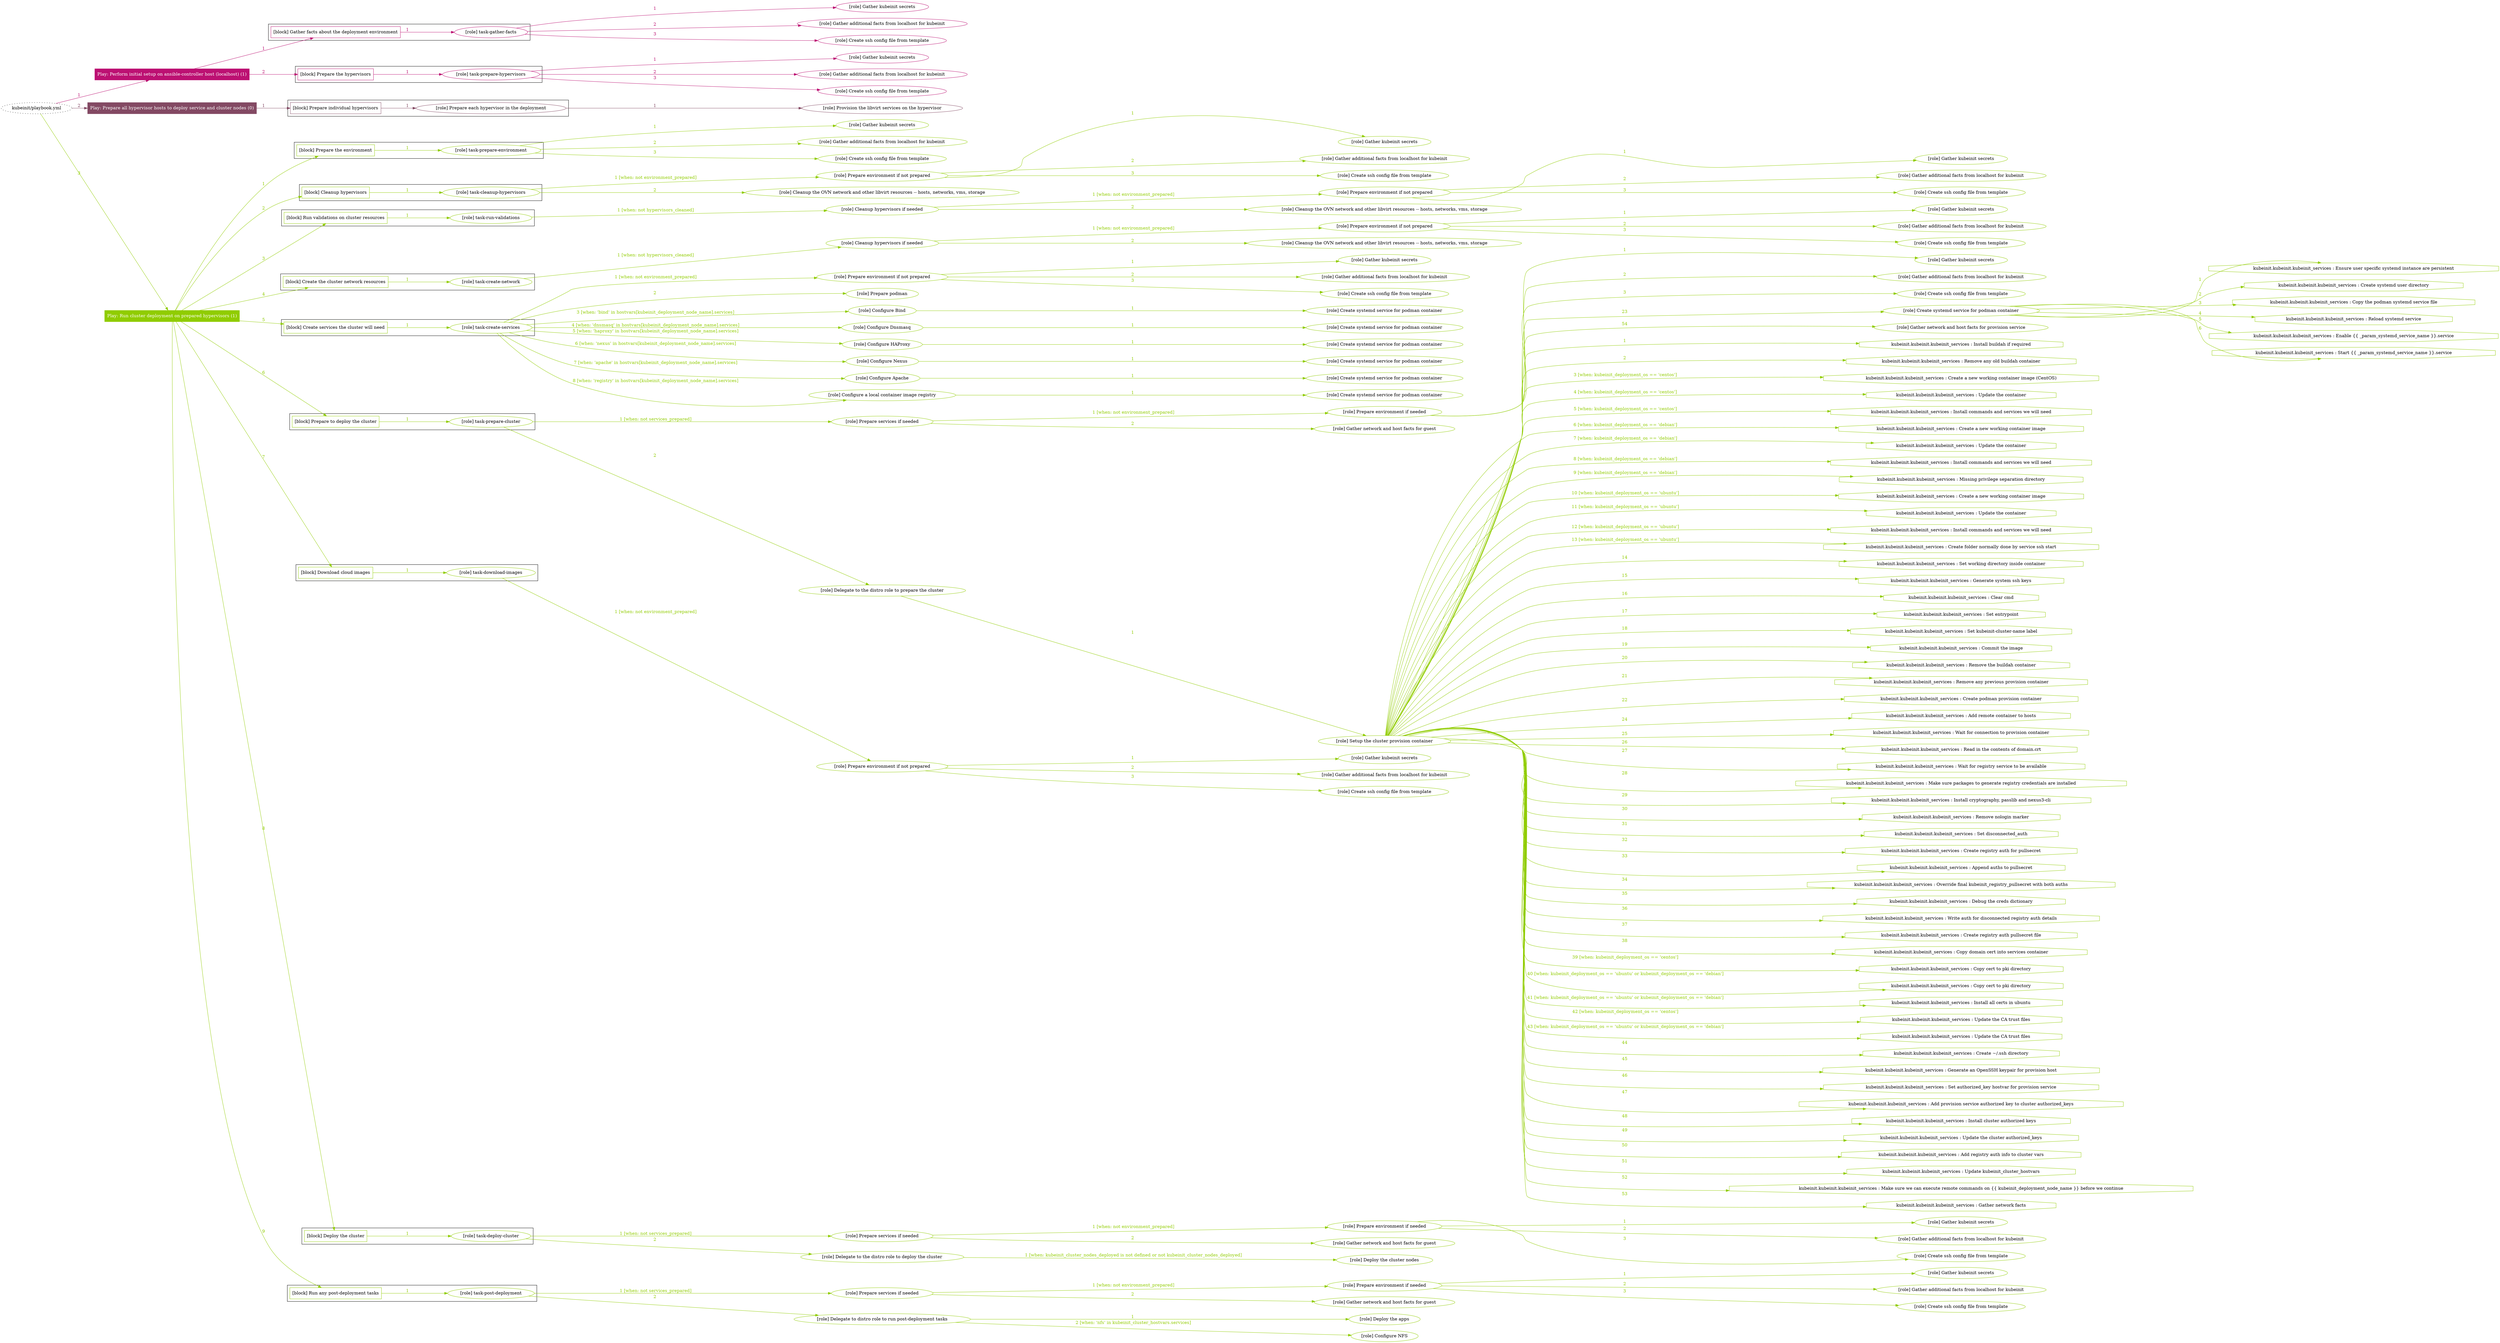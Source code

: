 digraph {
	graph [concentrate=true ordering=in rankdir=LR ratio=fill]
	edge [esep=5 sep=10]
	"kubeinit/playbook.yml" [URL="/home/runner/work/kubeinit/kubeinit/kubeinit/playbook.yml" id=playbook_9a818098 style=dotted]
	play_9f2bb8d0 [label="Play: Perform initial setup on ansible-controller host (localhost) (1)" URL="/home/runner/work/kubeinit/kubeinit/kubeinit/playbook.yml" color="#bc1072" fontcolor="#ffffff" id=play_9f2bb8d0 shape=box style=filled tooltip=localhost]
	"kubeinit/playbook.yml" -> play_9f2bb8d0 [label="1 " color="#bc1072" fontcolor="#bc1072" id=edge_72875c55 labeltooltip="1 " tooltip="1 "]
	subgraph "Gather kubeinit secrets" {
		role_bcbe0b09 [label="[role] Gather kubeinit secrets" URL="/home/runner/.ansible/collections/ansible_collections/kubeinit/kubeinit/roles/kubeinit_prepare/tasks/gather_kubeinit_facts.yml" color="#bc1072" id=role_bcbe0b09 tooltip="Gather kubeinit secrets"]
	}
	subgraph "Gather additional facts from localhost for kubeinit" {
		role_8932af7b [label="[role] Gather additional facts from localhost for kubeinit" URL="/home/runner/.ansible/collections/ansible_collections/kubeinit/kubeinit/roles/kubeinit_prepare/tasks/gather_kubeinit_facts.yml" color="#bc1072" id=role_8932af7b tooltip="Gather additional facts from localhost for kubeinit"]
	}
	subgraph "Create ssh config file from template" {
		role_8b26cb89 [label="[role] Create ssh config file from template" URL="/home/runner/.ansible/collections/ansible_collections/kubeinit/kubeinit/roles/kubeinit_prepare/tasks/gather_kubeinit_facts.yml" color="#bc1072" id=role_8b26cb89 tooltip="Create ssh config file from template"]
	}
	subgraph "task-gather-facts" {
		role_bd478ec4 [label="[role] task-gather-facts" URL="/home/runner/work/kubeinit/kubeinit/kubeinit/playbook.yml" color="#bc1072" id=role_bd478ec4 tooltip="task-gather-facts"]
		role_bd478ec4 -> role_bcbe0b09 [label="1 " color="#bc1072" fontcolor="#bc1072" id=edge_56080ae2 labeltooltip="1 " tooltip="1 "]
		role_bd478ec4 -> role_8932af7b [label="2 " color="#bc1072" fontcolor="#bc1072" id=edge_3425c876 labeltooltip="2 " tooltip="2 "]
		role_bd478ec4 -> role_8b26cb89 [label="3 " color="#bc1072" fontcolor="#bc1072" id=edge_3fe0f285 labeltooltip="3 " tooltip="3 "]
	}
	subgraph "Gather kubeinit secrets" {
		role_35e9409e [label="[role] Gather kubeinit secrets" URL="/home/runner/.ansible/collections/ansible_collections/kubeinit/kubeinit/roles/kubeinit_prepare/tasks/gather_kubeinit_facts.yml" color="#bc1072" id=role_35e9409e tooltip="Gather kubeinit secrets"]
	}
	subgraph "Gather additional facts from localhost for kubeinit" {
		role_152bb256 [label="[role] Gather additional facts from localhost for kubeinit" URL="/home/runner/.ansible/collections/ansible_collections/kubeinit/kubeinit/roles/kubeinit_prepare/tasks/gather_kubeinit_facts.yml" color="#bc1072" id=role_152bb256 tooltip="Gather additional facts from localhost for kubeinit"]
	}
	subgraph "Create ssh config file from template" {
		role_c91431c0 [label="[role] Create ssh config file from template" URL="/home/runner/.ansible/collections/ansible_collections/kubeinit/kubeinit/roles/kubeinit_prepare/tasks/gather_kubeinit_facts.yml" color="#bc1072" id=role_c91431c0 tooltip="Create ssh config file from template"]
	}
	subgraph "task-prepare-hypervisors" {
		role_a539ff67 [label="[role] task-prepare-hypervisors" URL="/home/runner/work/kubeinit/kubeinit/kubeinit/playbook.yml" color="#bc1072" id=role_a539ff67 tooltip="task-prepare-hypervisors"]
		role_a539ff67 -> role_35e9409e [label="1 " color="#bc1072" fontcolor="#bc1072" id=edge_1ade5218 labeltooltip="1 " tooltip="1 "]
		role_a539ff67 -> role_152bb256 [label="2 " color="#bc1072" fontcolor="#bc1072" id=edge_98856e94 labeltooltip="2 " tooltip="2 "]
		role_a539ff67 -> role_c91431c0 [label="3 " color="#bc1072" fontcolor="#bc1072" id=edge_be4ff32b labeltooltip="3 " tooltip="3 "]
	}
	subgraph "Play: Perform initial setup on ansible-controller host (localhost) (1)" {
		play_9f2bb8d0 -> block_b13d9467 [label=1 color="#bc1072" fontcolor="#bc1072" id=edge_f2cb99d4 labeltooltip=1 tooltip=1]
		subgraph cluster_block_b13d9467 {
			block_b13d9467 [label="[block] Gather facts about the deployment environment" URL="/home/runner/work/kubeinit/kubeinit/kubeinit/playbook.yml" color="#bc1072" id=block_b13d9467 labeltooltip="Gather facts about the deployment environment" shape=box tooltip="Gather facts about the deployment environment"]
			block_b13d9467 -> role_bd478ec4 [label="1 " color="#bc1072" fontcolor="#bc1072" id=edge_d8ce9753 labeltooltip="1 " tooltip="1 "]
		}
		play_9f2bb8d0 -> block_ced22731 [label=2 color="#bc1072" fontcolor="#bc1072" id=edge_620aaeff labeltooltip=2 tooltip=2]
		subgraph cluster_block_ced22731 {
			block_ced22731 [label="[block] Prepare the hypervisors" URL="/home/runner/work/kubeinit/kubeinit/kubeinit/playbook.yml" color="#bc1072" id=block_ced22731 labeltooltip="Prepare the hypervisors" shape=box tooltip="Prepare the hypervisors"]
			block_ced22731 -> role_a539ff67 [label="1 " color="#bc1072" fontcolor="#bc1072" id=edge_da6c1fb1 labeltooltip="1 " tooltip="1 "]
		}
	}
	play_402558f9 [label="Play: Prepare all hypervisor hosts to deploy service and cluster nodes (0)" URL="/home/runner/work/kubeinit/kubeinit/kubeinit/playbook.yml" color="#834963" fontcolor="#ffffff" id=play_402558f9 shape=box style=filled tooltip="Play: Prepare all hypervisor hosts to deploy service and cluster nodes (0)"]
	"kubeinit/playbook.yml" -> play_402558f9 [label="2 " color="#834963" fontcolor="#834963" id=edge_72ba3a41 labeltooltip="2 " tooltip="2 "]
	subgraph "Provision the libvirt services on the hypervisor" {
		role_6aecb06f [label="[role] Provision the libvirt services on the hypervisor" URL="/home/runner/.ansible/collections/ansible_collections/kubeinit/kubeinit/roles/kubeinit_prepare/tasks/prepare_hypervisor.yml" color="#834963" id=role_6aecb06f tooltip="Provision the libvirt services on the hypervisor"]
	}
	subgraph "Prepare each hypervisor in the deployment" {
		role_e5d29619 [label="[role] Prepare each hypervisor in the deployment" URL="/home/runner/work/kubeinit/kubeinit/kubeinit/playbook.yml" color="#834963" id=role_e5d29619 tooltip="Prepare each hypervisor in the deployment"]
		role_e5d29619 -> role_6aecb06f [label="1 " color="#834963" fontcolor="#834963" id=edge_fd623f28 labeltooltip="1 " tooltip="1 "]
	}
	subgraph "Play: Prepare all hypervisor hosts to deploy service and cluster nodes (0)" {
		play_402558f9 -> block_e4911b99 [label=1 color="#834963" fontcolor="#834963" id=edge_09dc6612 labeltooltip=1 tooltip=1]
		subgraph cluster_block_e4911b99 {
			block_e4911b99 [label="[block] Prepare individual hypervisors" URL="/home/runner/work/kubeinit/kubeinit/kubeinit/playbook.yml" color="#834963" id=block_e4911b99 labeltooltip="Prepare individual hypervisors" shape=box tooltip="Prepare individual hypervisors"]
			block_e4911b99 -> role_e5d29619 [label="1 " color="#834963" fontcolor="#834963" id=edge_69e9a1d6 labeltooltip="1 " tooltip="1 "]
		}
	}
	play_fd50ac55 [label="Play: Run cluster deployment on prepared hypervisors (1)" URL="/home/runner/work/kubeinit/kubeinit/kubeinit/playbook.yml" color="#90cc00" fontcolor="#ffffff" id=play_fd50ac55 shape=box style=filled tooltip=localhost]
	"kubeinit/playbook.yml" -> play_fd50ac55 [label="3 " color="#90cc00" fontcolor="#90cc00" id=edge_7b034df8 labeltooltip="3 " tooltip="3 "]
	subgraph "Gather kubeinit secrets" {
		role_219906bb [label="[role] Gather kubeinit secrets" URL="/home/runner/.ansible/collections/ansible_collections/kubeinit/kubeinit/roles/kubeinit_prepare/tasks/gather_kubeinit_facts.yml" color="#90cc00" id=role_219906bb tooltip="Gather kubeinit secrets"]
	}
	subgraph "Gather additional facts from localhost for kubeinit" {
		role_a58fcf02 [label="[role] Gather additional facts from localhost for kubeinit" URL="/home/runner/.ansible/collections/ansible_collections/kubeinit/kubeinit/roles/kubeinit_prepare/tasks/gather_kubeinit_facts.yml" color="#90cc00" id=role_a58fcf02 tooltip="Gather additional facts from localhost for kubeinit"]
	}
	subgraph "Create ssh config file from template" {
		role_4288a22d [label="[role] Create ssh config file from template" URL="/home/runner/.ansible/collections/ansible_collections/kubeinit/kubeinit/roles/kubeinit_prepare/tasks/gather_kubeinit_facts.yml" color="#90cc00" id=role_4288a22d tooltip="Create ssh config file from template"]
	}
	subgraph "task-prepare-environment" {
		role_287fd541 [label="[role] task-prepare-environment" URL="/home/runner/work/kubeinit/kubeinit/kubeinit/playbook.yml" color="#90cc00" id=role_287fd541 tooltip="task-prepare-environment"]
		role_287fd541 -> role_219906bb [label="1 " color="#90cc00" fontcolor="#90cc00" id=edge_ba3a2ba6 labeltooltip="1 " tooltip="1 "]
		role_287fd541 -> role_a58fcf02 [label="2 " color="#90cc00" fontcolor="#90cc00" id=edge_52c891d6 labeltooltip="2 " tooltip="2 "]
		role_287fd541 -> role_4288a22d [label="3 " color="#90cc00" fontcolor="#90cc00" id=edge_de73e3be labeltooltip="3 " tooltip="3 "]
	}
	subgraph "Gather kubeinit secrets" {
		role_f38f8f82 [label="[role] Gather kubeinit secrets" URL="/home/runner/.ansible/collections/ansible_collections/kubeinit/kubeinit/roles/kubeinit_prepare/tasks/gather_kubeinit_facts.yml" color="#90cc00" id=role_f38f8f82 tooltip="Gather kubeinit secrets"]
	}
	subgraph "Gather additional facts from localhost for kubeinit" {
		role_ff4946eb [label="[role] Gather additional facts from localhost for kubeinit" URL="/home/runner/.ansible/collections/ansible_collections/kubeinit/kubeinit/roles/kubeinit_prepare/tasks/gather_kubeinit_facts.yml" color="#90cc00" id=role_ff4946eb tooltip="Gather additional facts from localhost for kubeinit"]
	}
	subgraph "Create ssh config file from template" {
		role_bada87f4 [label="[role] Create ssh config file from template" URL="/home/runner/.ansible/collections/ansible_collections/kubeinit/kubeinit/roles/kubeinit_prepare/tasks/gather_kubeinit_facts.yml" color="#90cc00" id=role_bada87f4 tooltip="Create ssh config file from template"]
	}
	subgraph "Prepare environment if not prepared" {
		role_24d4c886 [label="[role] Prepare environment if not prepared" URL="/home/runner/.ansible/collections/ansible_collections/kubeinit/kubeinit/roles/kubeinit_prepare/tasks/cleanup_hypervisors.yml" color="#90cc00" id=role_24d4c886 tooltip="Prepare environment if not prepared"]
		role_24d4c886 -> role_f38f8f82 [label="1 " color="#90cc00" fontcolor="#90cc00" id=edge_da252331 labeltooltip="1 " tooltip="1 "]
		role_24d4c886 -> role_ff4946eb [label="2 " color="#90cc00" fontcolor="#90cc00" id=edge_44795e5c labeltooltip="2 " tooltip="2 "]
		role_24d4c886 -> role_bada87f4 [label="3 " color="#90cc00" fontcolor="#90cc00" id=edge_ac0e8655 labeltooltip="3 " tooltip="3 "]
	}
	subgraph "Cleanup the OVN network and other libvirt resources -- hosts, networks, vms, storage" {
		role_b3990baa [label="[role] Cleanup the OVN network and other libvirt resources -- hosts, networks, vms, storage" URL="/home/runner/.ansible/collections/ansible_collections/kubeinit/kubeinit/roles/kubeinit_prepare/tasks/cleanup_hypervisors.yml" color="#90cc00" id=role_b3990baa tooltip="Cleanup the OVN network and other libvirt resources -- hosts, networks, vms, storage"]
	}
	subgraph "task-cleanup-hypervisors" {
		role_cc80474f [label="[role] task-cleanup-hypervisors" URL="/home/runner/work/kubeinit/kubeinit/kubeinit/playbook.yml" color="#90cc00" id=role_cc80474f tooltip="task-cleanup-hypervisors"]
		role_cc80474f -> role_24d4c886 [label="1 [when: not environment_prepared]" color="#90cc00" fontcolor="#90cc00" id=edge_79c935e2 labeltooltip="1 [when: not environment_prepared]" tooltip="1 [when: not environment_prepared]"]
		role_cc80474f -> role_b3990baa [label="2 " color="#90cc00" fontcolor="#90cc00" id=edge_6c110f15 labeltooltip="2 " tooltip="2 "]
	}
	subgraph "Gather kubeinit secrets" {
		role_93382424 [label="[role] Gather kubeinit secrets" URL="/home/runner/.ansible/collections/ansible_collections/kubeinit/kubeinit/roles/kubeinit_prepare/tasks/gather_kubeinit_facts.yml" color="#90cc00" id=role_93382424 tooltip="Gather kubeinit secrets"]
	}
	subgraph "Gather additional facts from localhost for kubeinit" {
		role_8fc8d4c9 [label="[role] Gather additional facts from localhost for kubeinit" URL="/home/runner/.ansible/collections/ansible_collections/kubeinit/kubeinit/roles/kubeinit_prepare/tasks/gather_kubeinit_facts.yml" color="#90cc00" id=role_8fc8d4c9 tooltip="Gather additional facts from localhost for kubeinit"]
	}
	subgraph "Create ssh config file from template" {
		role_cb73860c [label="[role] Create ssh config file from template" URL="/home/runner/.ansible/collections/ansible_collections/kubeinit/kubeinit/roles/kubeinit_prepare/tasks/gather_kubeinit_facts.yml" color="#90cc00" id=role_cb73860c tooltip="Create ssh config file from template"]
	}
	subgraph "Prepare environment if not prepared" {
		role_e2170dde [label="[role] Prepare environment if not prepared" URL="/home/runner/.ansible/collections/ansible_collections/kubeinit/kubeinit/roles/kubeinit_prepare/tasks/cleanup_hypervisors.yml" color="#90cc00" id=role_e2170dde tooltip="Prepare environment if not prepared"]
		role_e2170dde -> role_93382424 [label="1 " color="#90cc00" fontcolor="#90cc00" id=edge_51a1a6e8 labeltooltip="1 " tooltip="1 "]
		role_e2170dde -> role_8fc8d4c9 [label="2 " color="#90cc00" fontcolor="#90cc00" id=edge_5e070536 labeltooltip="2 " tooltip="2 "]
		role_e2170dde -> role_cb73860c [label="3 " color="#90cc00" fontcolor="#90cc00" id=edge_ad27c6a7 labeltooltip="3 " tooltip="3 "]
	}
	subgraph "Cleanup the OVN network and other libvirt resources -- hosts, networks, vms, storage" {
		role_628c1a95 [label="[role] Cleanup the OVN network and other libvirt resources -- hosts, networks, vms, storage" URL="/home/runner/.ansible/collections/ansible_collections/kubeinit/kubeinit/roles/kubeinit_prepare/tasks/cleanup_hypervisors.yml" color="#90cc00" id=role_628c1a95 tooltip="Cleanup the OVN network and other libvirt resources -- hosts, networks, vms, storage"]
	}
	subgraph "Cleanup hypervisors if needed" {
		role_0cca9380 [label="[role] Cleanup hypervisors if needed" URL="/home/runner/.ansible/collections/ansible_collections/kubeinit/kubeinit/roles/kubeinit_validations/tasks/main.yml" color="#90cc00" id=role_0cca9380 tooltip="Cleanup hypervisors if needed"]
		role_0cca9380 -> role_e2170dde [label="1 [when: not environment_prepared]" color="#90cc00" fontcolor="#90cc00" id=edge_316adac2 labeltooltip="1 [when: not environment_prepared]" tooltip="1 [when: not environment_prepared]"]
		role_0cca9380 -> role_628c1a95 [label="2 " color="#90cc00" fontcolor="#90cc00" id=edge_d1fc434b labeltooltip="2 " tooltip="2 "]
	}
	subgraph "task-run-validations" {
		role_ccc47409 [label="[role] task-run-validations" URL="/home/runner/work/kubeinit/kubeinit/kubeinit/playbook.yml" color="#90cc00" id=role_ccc47409 tooltip="task-run-validations"]
		role_ccc47409 -> role_0cca9380 [label="1 [when: not hypervisors_cleaned]" color="#90cc00" fontcolor="#90cc00" id=edge_f4117bd7 labeltooltip="1 [when: not hypervisors_cleaned]" tooltip="1 [when: not hypervisors_cleaned]"]
	}
	subgraph "Gather kubeinit secrets" {
		role_92bdb57a [label="[role] Gather kubeinit secrets" URL="/home/runner/.ansible/collections/ansible_collections/kubeinit/kubeinit/roles/kubeinit_prepare/tasks/gather_kubeinit_facts.yml" color="#90cc00" id=role_92bdb57a tooltip="Gather kubeinit secrets"]
	}
	subgraph "Gather additional facts from localhost for kubeinit" {
		role_1776929a [label="[role] Gather additional facts from localhost for kubeinit" URL="/home/runner/.ansible/collections/ansible_collections/kubeinit/kubeinit/roles/kubeinit_prepare/tasks/gather_kubeinit_facts.yml" color="#90cc00" id=role_1776929a tooltip="Gather additional facts from localhost for kubeinit"]
	}
	subgraph "Create ssh config file from template" {
		role_b14d4a33 [label="[role] Create ssh config file from template" URL="/home/runner/.ansible/collections/ansible_collections/kubeinit/kubeinit/roles/kubeinit_prepare/tasks/gather_kubeinit_facts.yml" color="#90cc00" id=role_b14d4a33 tooltip="Create ssh config file from template"]
	}
	subgraph "Prepare environment if not prepared" {
		role_d9d156f3 [label="[role] Prepare environment if not prepared" URL="/home/runner/.ansible/collections/ansible_collections/kubeinit/kubeinit/roles/kubeinit_prepare/tasks/cleanup_hypervisors.yml" color="#90cc00" id=role_d9d156f3 tooltip="Prepare environment if not prepared"]
		role_d9d156f3 -> role_92bdb57a [label="1 " color="#90cc00" fontcolor="#90cc00" id=edge_4ddf2507 labeltooltip="1 " tooltip="1 "]
		role_d9d156f3 -> role_1776929a [label="2 " color="#90cc00" fontcolor="#90cc00" id=edge_f30bb23e labeltooltip="2 " tooltip="2 "]
		role_d9d156f3 -> role_b14d4a33 [label="3 " color="#90cc00" fontcolor="#90cc00" id=edge_9ef35719 labeltooltip="3 " tooltip="3 "]
	}
	subgraph "Cleanup the OVN network and other libvirt resources -- hosts, networks, vms, storage" {
		role_afb10c02 [label="[role] Cleanup the OVN network and other libvirt resources -- hosts, networks, vms, storage" URL="/home/runner/.ansible/collections/ansible_collections/kubeinit/kubeinit/roles/kubeinit_prepare/tasks/cleanup_hypervisors.yml" color="#90cc00" id=role_afb10c02 tooltip="Cleanup the OVN network and other libvirt resources -- hosts, networks, vms, storage"]
	}
	subgraph "Cleanup hypervisors if needed" {
		role_ff5a3cf8 [label="[role] Cleanup hypervisors if needed" URL="/home/runner/.ansible/collections/ansible_collections/kubeinit/kubeinit/roles/kubeinit_libvirt/tasks/create_network.yml" color="#90cc00" id=role_ff5a3cf8 tooltip="Cleanup hypervisors if needed"]
		role_ff5a3cf8 -> role_d9d156f3 [label="1 [when: not environment_prepared]" color="#90cc00" fontcolor="#90cc00" id=edge_05c7af16 labeltooltip="1 [when: not environment_prepared]" tooltip="1 [when: not environment_prepared]"]
		role_ff5a3cf8 -> role_afb10c02 [label="2 " color="#90cc00" fontcolor="#90cc00" id=edge_bfed45f0 labeltooltip="2 " tooltip="2 "]
	}
	subgraph "task-create-network" {
		role_4d351b85 [label="[role] task-create-network" URL="/home/runner/work/kubeinit/kubeinit/kubeinit/playbook.yml" color="#90cc00" id=role_4d351b85 tooltip="task-create-network"]
		role_4d351b85 -> role_ff5a3cf8 [label="1 [when: not hypervisors_cleaned]" color="#90cc00" fontcolor="#90cc00" id=edge_1f53ddfb labeltooltip="1 [when: not hypervisors_cleaned]" tooltip="1 [when: not hypervisors_cleaned]"]
	}
	subgraph "Gather kubeinit secrets" {
		role_95ad2980 [label="[role] Gather kubeinit secrets" URL="/home/runner/.ansible/collections/ansible_collections/kubeinit/kubeinit/roles/kubeinit_prepare/tasks/gather_kubeinit_facts.yml" color="#90cc00" id=role_95ad2980 tooltip="Gather kubeinit secrets"]
	}
	subgraph "Gather additional facts from localhost for kubeinit" {
		role_c70c473a [label="[role] Gather additional facts from localhost for kubeinit" URL="/home/runner/.ansible/collections/ansible_collections/kubeinit/kubeinit/roles/kubeinit_prepare/tasks/gather_kubeinit_facts.yml" color="#90cc00" id=role_c70c473a tooltip="Gather additional facts from localhost for kubeinit"]
	}
	subgraph "Create ssh config file from template" {
		role_f301f31d [label="[role] Create ssh config file from template" URL="/home/runner/.ansible/collections/ansible_collections/kubeinit/kubeinit/roles/kubeinit_prepare/tasks/gather_kubeinit_facts.yml" color="#90cc00" id=role_f301f31d tooltip="Create ssh config file from template"]
	}
	subgraph "Prepare environment if not prepared" {
		role_878d2cd8 [label="[role] Prepare environment if not prepared" URL="/home/runner/.ansible/collections/ansible_collections/kubeinit/kubeinit/roles/kubeinit_services/tasks/main.yml" color="#90cc00" id=role_878d2cd8 tooltip="Prepare environment if not prepared"]
		role_878d2cd8 -> role_95ad2980 [label="1 " color="#90cc00" fontcolor="#90cc00" id=edge_6cc9dcd5 labeltooltip="1 " tooltip="1 "]
		role_878d2cd8 -> role_c70c473a [label="2 " color="#90cc00" fontcolor="#90cc00" id=edge_fa4333e7 labeltooltip="2 " tooltip="2 "]
		role_878d2cd8 -> role_f301f31d [label="3 " color="#90cc00" fontcolor="#90cc00" id=edge_0bf08aa2 labeltooltip="3 " tooltip="3 "]
	}
	subgraph "Prepare podman" {
		role_e4e1eddc [label="[role] Prepare podman" URL="/home/runner/.ansible/collections/ansible_collections/kubeinit/kubeinit/roles/kubeinit_services/tasks/00_create_service_pod.yml" color="#90cc00" id=role_e4e1eddc tooltip="Prepare podman"]
	}
	subgraph "Create systemd service for podman container" {
		role_dec99b38 [label="[role] Create systemd service for podman container" URL="/home/runner/.ansible/collections/ansible_collections/kubeinit/kubeinit/roles/kubeinit_bind/tasks/main.yml" color="#90cc00" id=role_dec99b38 tooltip="Create systemd service for podman container"]
	}
	subgraph "Configure Bind" {
		role_18fad6a8 [label="[role] Configure Bind" URL="/home/runner/.ansible/collections/ansible_collections/kubeinit/kubeinit/roles/kubeinit_services/tasks/start_services_containers.yml" color="#90cc00" id=role_18fad6a8 tooltip="Configure Bind"]
		role_18fad6a8 -> role_dec99b38 [label="1 " color="#90cc00" fontcolor="#90cc00" id=edge_8b1c7c4c labeltooltip="1 " tooltip="1 "]
	}
	subgraph "Create systemd service for podman container" {
		role_f46470dd [label="[role] Create systemd service for podman container" URL="/home/runner/.ansible/collections/ansible_collections/kubeinit/kubeinit/roles/kubeinit_dnsmasq/tasks/main.yml" color="#90cc00" id=role_f46470dd tooltip="Create systemd service for podman container"]
	}
	subgraph "Configure Dnsmasq" {
		role_d06fed2d [label="[role] Configure Dnsmasq" URL="/home/runner/.ansible/collections/ansible_collections/kubeinit/kubeinit/roles/kubeinit_services/tasks/start_services_containers.yml" color="#90cc00" id=role_d06fed2d tooltip="Configure Dnsmasq"]
		role_d06fed2d -> role_f46470dd [label="1 " color="#90cc00" fontcolor="#90cc00" id=edge_f2bda8b0 labeltooltip="1 " tooltip="1 "]
	}
	subgraph "Create systemd service for podman container" {
		role_d441633f [label="[role] Create systemd service for podman container" URL="/home/runner/.ansible/collections/ansible_collections/kubeinit/kubeinit/roles/kubeinit_haproxy/tasks/main.yml" color="#90cc00" id=role_d441633f tooltip="Create systemd service for podman container"]
	}
	subgraph "Configure HAProxy" {
		role_7040b38a [label="[role] Configure HAProxy" URL="/home/runner/.ansible/collections/ansible_collections/kubeinit/kubeinit/roles/kubeinit_services/tasks/start_services_containers.yml" color="#90cc00" id=role_7040b38a tooltip="Configure HAProxy"]
		role_7040b38a -> role_d441633f [label="1 " color="#90cc00" fontcolor="#90cc00" id=edge_6c412795 labeltooltip="1 " tooltip="1 "]
	}
	subgraph "Create systemd service for podman container" {
		role_b44d6424 [label="[role] Create systemd service for podman container" URL="/home/runner/.ansible/collections/ansible_collections/kubeinit/kubeinit/roles/kubeinit_nexus/tasks/main.yml" color="#90cc00" id=role_b44d6424 tooltip="Create systemd service for podman container"]
	}
	subgraph "Configure Nexus" {
		role_d3ecbb08 [label="[role] Configure Nexus" URL="/home/runner/.ansible/collections/ansible_collections/kubeinit/kubeinit/roles/kubeinit_services/tasks/start_services_containers.yml" color="#90cc00" id=role_d3ecbb08 tooltip="Configure Nexus"]
		role_d3ecbb08 -> role_b44d6424 [label="1 " color="#90cc00" fontcolor="#90cc00" id=edge_db0fc328 labeltooltip="1 " tooltip="1 "]
	}
	subgraph "Create systemd service for podman container" {
		role_7539d5e7 [label="[role] Create systemd service for podman container" URL="/home/runner/.ansible/collections/ansible_collections/kubeinit/kubeinit/roles/kubeinit_apache/tasks/main.yml" color="#90cc00" id=role_7539d5e7 tooltip="Create systemd service for podman container"]
	}
	subgraph "Configure Apache" {
		role_47d2997a [label="[role] Configure Apache" URL="/home/runner/.ansible/collections/ansible_collections/kubeinit/kubeinit/roles/kubeinit_services/tasks/start_services_containers.yml" color="#90cc00" id=role_47d2997a tooltip="Configure Apache"]
		role_47d2997a -> role_7539d5e7 [label="1 " color="#90cc00" fontcolor="#90cc00" id=edge_7f6ee244 labeltooltip="1 " tooltip="1 "]
	}
	subgraph "Create systemd service for podman container" {
		role_9af865cc [label="[role] Create systemd service for podman container" URL="/home/runner/.ansible/collections/ansible_collections/kubeinit/kubeinit/roles/kubeinit_registry/tasks/main.yml" color="#90cc00" id=role_9af865cc tooltip="Create systemd service for podman container"]
	}
	subgraph "Configure a local container image registry" {
		role_a6af8da5 [label="[role] Configure a local container image registry" URL="/home/runner/.ansible/collections/ansible_collections/kubeinit/kubeinit/roles/kubeinit_services/tasks/start_services_containers.yml" color="#90cc00" id=role_a6af8da5 tooltip="Configure a local container image registry"]
		role_a6af8da5 -> role_9af865cc [label="1 " color="#90cc00" fontcolor="#90cc00" id=edge_d6b7e756 labeltooltip="1 " tooltip="1 "]
	}
	subgraph "task-create-services" {
		role_5815b28e [label="[role] task-create-services" URL="/home/runner/work/kubeinit/kubeinit/kubeinit/playbook.yml" color="#90cc00" id=role_5815b28e tooltip="task-create-services"]
		role_5815b28e -> role_878d2cd8 [label="1 [when: not environment_prepared]" color="#90cc00" fontcolor="#90cc00" id=edge_27db9c92 labeltooltip="1 [when: not environment_prepared]" tooltip="1 [when: not environment_prepared]"]
		role_5815b28e -> role_e4e1eddc [label="2 " color="#90cc00" fontcolor="#90cc00" id=edge_5ce94511 labeltooltip="2 " tooltip="2 "]
		role_5815b28e -> role_18fad6a8 [label="3 [when: 'bind' in hostvars[kubeinit_deployment_node_name].services]" color="#90cc00" fontcolor="#90cc00" id=edge_a7dbb12a labeltooltip="3 [when: 'bind' in hostvars[kubeinit_deployment_node_name].services]" tooltip="3 [when: 'bind' in hostvars[kubeinit_deployment_node_name].services]"]
		role_5815b28e -> role_d06fed2d [label="4 [when: 'dnsmasq' in hostvars[kubeinit_deployment_node_name].services]" color="#90cc00" fontcolor="#90cc00" id=edge_4ef2ad9b labeltooltip="4 [when: 'dnsmasq' in hostvars[kubeinit_deployment_node_name].services]" tooltip="4 [when: 'dnsmasq' in hostvars[kubeinit_deployment_node_name].services]"]
		role_5815b28e -> role_7040b38a [label="5 [when: 'haproxy' in hostvars[kubeinit_deployment_node_name].services]" color="#90cc00" fontcolor="#90cc00" id=edge_ede2eb9c labeltooltip="5 [when: 'haproxy' in hostvars[kubeinit_deployment_node_name].services]" tooltip="5 [when: 'haproxy' in hostvars[kubeinit_deployment_node_name].services]"]
		role_5815b28e -> role_d3ecbb08 [label="6 [when: 'nexus' in hostvars[kubeinit_deployment_node_name].services]" color="#90cc00" fontcolor="#90cc00" id=edge_46e81203 labeltooltip="6 [when: 'nexus' in hostvars[kubeinit_deployment_node_name].services]" tooltip="6 [when: 'nexus' in hostvars[kubeinit_deployment_node_name].services]"]
		role_5815b28e -> role_47d2997a [label="7 [when: 'apache' in hostvars[kubeinit_deployment_node_name].services]" color="#90cc00" fontcolor="#90cc00" id=edge_7611553f labeltooltip="7 [when: 'apache' in hostvars[kubeinit_deployment_node_name].services]" tooltip="7 [when: 'apache' in hostvars[kubeinit_deployment_node_name].services]"]
		role_5815b28e -> role_a6af8da5 [label="8 [when: 'registry' in hostvars[kubeinit_deployment_node_name].services]" color="#90cc00" fontcolor="#90cc00" id=edge_05640048 labeltooltip="8 [when: 'registry' in hostvars[kubeinit_deployment_node_name].services]" tooltip="8 [when: 'registry' in hostvars[kubeinit_deployment_node_name].services]"]
	}
	subgraph "Gather kubeinit secrets" {
		role_b3eaaa8b [label="[role] Gather kubeinit secrets" URL="/home/runner/.ansible/collections/ansible_collections/kubeinit/kubeinit/roles/kubeinit_prepare/tasks/gather_kubeinit_facts.yml" color="#90cc00" id=role_b3eaaa8b tooltip="Gather kubeinit secrets"]
	}
	subgraph "Gather additional facts from localhost for kubeinit" {
		role_ae5c9125 [label="[role] Gather additional facts from localhost for kubeinit" URL="/home/runner/.ansible/collections/ansible_collections/kubeinit/kubeinit/roles/kubeinit_prepare/tasks/gather_kubeinit_facts.yml" color="#90cc00" id=role_ae5c9125 tooltip="Gather additional facts from localhost for kubeinit"]
	}
	subgraph "Create ssh config file from template" {
		role_885eba9d [label="[role] Create ssh config file from template" URL="/home/runner/.ansible/collections/ansible_collections/kubeinit/kubeinit/roles/kubeinit_prepare/tasks/gather_kubeinit_facts.yml" color="#90cc00" id=role_885eba9d tooltip="Create ssh config file from template"]
	}
	subgraph "Prepare environment if needed" {
		role_8486ad83 [label="[role] Prepare environment if needed" URL="/home/runner/.ansible/collections/ansible_collections/kubeinit/kubeinit/roles/kubeinit_services/tasks/prepare_services.yml" color="#90cc00" id=role_8486ad83 tooltip="Prepare environment if needed"]
		role_8486ad83 -> role_b3eaaa8b [label="1 " color="#90cc00" fontcolor="#90cc00" id=edge_d4e73ba2 labeltooltip="1 " tooltip="1 "]
		role_8486ad83 -> role_ae5c9125 [label="2 " color="#90cc00" fontcolor="#90cc00" id=edge_9c004bc1 labeltooltip="2 " tooltip="2 "]
		role_8486ad83 -> role_885eba9d [label="3 " color="#90cc00" fontcolor="#90cc00" id=edge_8dcb09ef labeltooltip="3 " tooltip="3 "]
	}
	subgraph "Gather network and host facts for guest" {
		role_022c30be [label="[role] Gather network and host facts for guest" URL="/home/runner/.ansible/collections/ansible_collections/kubeinit/kubeinit/roles/kubeinit_services/tasks/prepare_services.yml" color="#90cc00" id=role_022c30be tooltip="Gather network and host facts for guest"]
	}
	subgraph "Prepare services if needed" {
		role_1c5558a5 [label="[role] Prepare services if needed" URL="/home/runner/.ansible/collections/ansible_collections/kubeinit/kubeinit/roles/kubeinit_prepare/tasks/prepare_cluster.yml" color="#90cc00" id=role_1c5558a5 tooltip="Prepare services if needed"]
		role_1c5558a5 -> role_8486ad83 [label="1 [when: not environment_prepared]" color="#90cc00" fontcolor="#90cc00" id=edge_93de41fc labeltooltip="1 [when: not environment_prepared]" tooltip="1 [when: not environment_prepared]"]
		role_1c5558a5 -> role_022c30be [label="2 " color="#90cc00" fontcolor="#90cc00" id=edge_31d058d6 labeltooltip="2 " tooltip="2 "]
	}
	subgraph "Create systemd service for podman container" {
		role_2fa86f4d [label="[role] Create systemd service for podman container" URL="/home/runner/.ansible/collections/ansible_collections/kubeinit/kubeinit/roles/kubeinit_services/tasks/create_provision_container.yml" color="#90cc00" id=role_2fa86f4d tooltip="Create systemd service for podman container"]
		task_e897e828 [label="kubeinit.kubeinit.kubeinit_services : Ensure user specific systemd instance are persistent" URL="/home/runner/.ansible/collections/ansible_collections/kubeinit/kubeinit/roles/kubeinit_services/tasks/create_managed_service.yml" color="#90cc00" id=task_e897e828 shape=octagon tooltip="kubeinit.kubeinit.kubeinit_services : Ensure user specific systemd instance are persistent"]
		role_2fa86f4d -> task_e897e828 [label="1 " color="#90cc00" fontcolor="#90cc00" id=edge_879bc519 labeltooltip="1 " tooltip="1 "]
		task_d49a7b95 [label="kubeinit.kubeinit.kubeinit_services : Create systemd user directory" URL="/home/runner/.ansible/collections/ansible_collections/kubeinit/kubeinit/roles/kubeinit_services/tasks/create_managed_service.yml" color="#90cc00" id=task_d49a7b95 shape=octagon tooltip="kubeinit.kubeinit.kubeinit_services : Create systemd user directory"]
		role_2fa86f4d -> task_d49a7b95 [label="2 " color="#90cc00" fontcolor="#90cc00" id=edge_e4527263 labeltooltip="2 " tooltip="2 "]
		task_28a7ed1d [label="kubeinit.kubeinit.kubeinit_services : Copy the podman systemd service file" URL="/home/runner/.ansible/collections/ansible_collections/kubeinit/kubeinit/roles/kubeinit_services/tasks/create_managed_service.yml" color="#90cc00" id=task_28a7ed1d shape=octagon tooltip="kubeinit.kubeinit.kubeinit_services : Copy the podman systemd service file"]
		role_2fa86f4d -> task_28a7ed1d [label="3 " color="#90cc00" fontcolor="#90cc00" id=edge_de318acc labeltooltip="3 " tooltip="3 "]
		task_33db3f24 [label="kubeinit.kubeinit.kubeinit_services : Reload systemd service" URL="/home/runner/.ansible/collections/ansible_collections/kubeinit/kubeinit/roles/kubeinit_services/tasks/create_managed_service.yml" color="#90cc00" id=task_33db3f24 shape=octagon tooltip="kubeinit.kubeinit.kubeinit_services : Reload systemd service"]
		role_2fa86f4d -> task_33db3f24 [label="4 " color="#90cc00" fontcolor="#90cc00" id=edge_2f24404a labeltooltip="4 " tooltip="4 "]
		task_d748b230 [label="kubeinit.kubeinit.kubeinit_services : Enable {{ _param_systemd_service_name }}.service" URL="/home/runner/.ansible/collections/ansible_collections/kubeinit/kubeinit/roles/kubeinit_services/tasks/create_managed_service.yml" color="#90cc00" id=task_d748b230 shape=octagon tooltip="kubeinit.kubeinit.kubeinit_services : Enable {{ _param_systemd_service_name }}.service"]
		role_2fa86f4d -> task_d748b230 [label="5 " color="#90cc00" fontcolor="#90cc00" id=edge_f7e4a37d labeltooltip="5 " tooltip="5 "]
		task_a13dc599 [label="kubeinit.kubeinit.kubeinit_services : Start {{ _param_systemd_service_name }}.service" URL="/home/runner/.ansible/collections/ansible_collections/kubeinit/kubeinit/roles/kubeinit_services/tasks/create_managed_service.yml" color="#90cc00" id=task_a13dc599 shape=octagon tooltip="kubeinit.kubeinit.kubeinit_services : Start {{ _param_systemd_service_name }}.service"]
		role_2fa86f4d -> task_a13dc599 [label="6 " color="#90cc00" fontcolor="#90cc00" id=edge_98070380 labeltooltip="6 " tooltip="6 "]
	}
	subgraph "Gather network and host facts for provision service" {
		role_111bdfdc [label="[role] Gather network and host facts for provision service" URL="/home/runner/.ansible/collections/ansible_collections/kubeinit/kubeinit/roles/kubeinit_services/tasks/create_provision_container.yml" color="#90cc00" id=role_111bdfdc tooltip="Gather network and host facts for provision service"]
	}
	subgraph "Setup the cluster provision container" {
		role_0b036b3a [label="[role] Setup the cluster provision container" URL="/home/runner/.ansible/collections/ansible_collections/kubeinit/kubeinit/roles/kubeinit_cdk/tasks/prepare_cluster.yml" color="#90cc00" id=role_0b036b3a tooltip="Setup the cluster provision container"]
		task_26f80ce9 [label="kubeinit.kubeinit.kubeinit_services : Install buildah if required" URL="/home/runner/.ansible/collections/ansible_collections/kubeinit/kubeinit/roles/kubeinit_services/tasks/create_provision_container.yml" color="#90cc00" id=task_26f80ce9 shape=octagon tooltip="kubeinit.kubeinit.kubeinit_services : Install buildah if required"]
		role_0b036b3a -> task_26f80ce9 [label="1 " color="#90cc00" fontcolor="#90cc00" id=edge_a7c943e3 labeltooltip="1 " tooltip="1 "]
		task_fd5dfbf1 [label="kubeinit.kubeinit.kubeinit_services : Remove any old buildah container" URL="/home/runner/.ansible/collections/ansible_collections/kubeinit/kubeinit/roles/kubeinit_services/tasks/create_provision_container.yml" color="#90cc00" id=task_fd5dfbf1 shape=octagon tooltip="kubeinit.kubeinit.kubeinit_services : Remove any old buildah container"]
		role_0b036b3a -> task_fd5dfbf1 [label="2 " color="#90cc00" fontcolor="#90cc00" id=edge_a0a50e55 labeltooltip="2 " tooltip="2 "]
		task_707cb20f [label="kubeinit.kubeinit.kubeinit_services : Create a new working container image (CentOS)" URL="/home/runner/.ansible/collections/ansible_collections/kubeinit/kubeinit/roles/kubeinit_services/tasks/create_provision_container.yml" color="#90cc00" id=task_707cb20f shape=octagon tooltip="kubeinit.kubeinit.kubeinit_services : Create a new working container image (CentOS)"]
		role_0b036b3a -> task_707cb20f [label="3 [when: kubeinit_deployment_os == 'centos']" color="#90cc00" fontcolor="#90cc00" id=edge_79aa81dd labeltooltip="3 [when: kubeinit_deployment_os == 'centos']" tooltip="3 [when: kubeinit_deployment_os == 'centos']"]
		task_1306a345 [label="kubeinit.kubeinit.kubeinit_services : Update the container" URL="/home/runner/.ansible/collections/ansible_collections/kubeinit/kubeinit/roles/kubeinit_services/tasks/create_provision_container.yml" color="#90cc00" id=task_1306a345 shape=octagon tooltip="kubeinit.kubeinit.kubeinit_services : Update the container"]
		role_0b036b3a -> task_1306a345 [label="4 [when: kubeinit_deployment_os == 'centos']" color="#90cc00" fontcolor="#90cc00" id=edge_686cdcc0 labeltooltip="4 [when: kubeinit_deployment_os == 'centos']" tooltip="4 [when: kubeinit_deployment_os == 'centos']"]
		task_1f824c08 [label="kubeinit.kubeinit.kubeinit_services : Install commands and services we will need" URL="/home/runner/.ansible/collections/ansible_collections/kubeinit/kubeinit/roles/kubeinit_services/tasks/create_provision_container.yml" color="#90cc00" id=task_1f824c08 shape=octagon tooltip="kubeinit.kubeinit.kubeinit_services : Install commands and services we will need"]
		role_0b036b3a -> task_1f824c08 [label="5 [when: kubeinit_deployment_os == 'centos']" color="#90cc00" fontcolor="#90cc00" id=edge_36a3fe03 labeltooltip="5 [when: kubeinit_deployment_os == 'centos']" tooltip="5 [when: kubeinit_deployment_os == 'centos']"]
		task_a435de62 [label="kubeinit.kubeinit.kubeinit_services : Create a new working container image" URL="/home/runner/.ansible/collections/ansible_collections/kubeinit/kubeinit/roles/kubeinit_services/tasks/create_provision_container.yml" color="#90cc00" id=task_a435de62 shape=octagon tooltip="kubeinit.kubeinit.kubeinit_services : Create a new working container image"]
		role_0b036b3a -> task_a435de62 [label="6 [when: kubeinit_deployment_os == 'debian']" color="#90cc00" fontcolor="#90cc00" id=edge_8f819bed labeltooltip="6 [when: kubeinit_deployment_os == 'debian']" tooltip="6 [when: kubeinit_deployment_os == 'debian']"]
		task_227ae222 [label="kubeinit.kubeinit.kubeinit_services : Update the container" URL="/home/runner/.ansible/collections/ansible_collections/kubeinit/kubeinit/roles/kubeinit_services/tasks/create_provision_container.yml" color="#90cc00" id=task_227ae222 shape=octagon tooltip="kubeinit.kubeinit.kubeinit_services : Update the container"]
		role_0b036b3a -> task_227ae222 [label="7 [when: kubeinit_deployment_os == 'debian']" color="#90cc00" fontcolor="#90cc00" id=edge_b69c3079 labeltooltip="7 [when: kubeinit_deployment_os == 'debian']" tooltip="7 [when: kubeinit_deployment_os == 'debian']"]
		task_ef56bde0 [label="kubeinit.kubeinit.kubeinit_services : Install commands and services we will need" URL="/home/runner/.ansible/collections/ansible_collections/kubeinit/kubeinit/roles/kubeinit_services/tasks/create_provision_container.yml" color="#90cc00" id=task_ef56bde0 shape=octagon tooltip="kubeinit.kubeinit.kubeinit_services : Install commands and services we will need"]
		role_0b036b3a -> task_ef56bde0 [label="8 [when: kubeinit_deployment_os == 'debian']" color="#90cc00" fontcolor="#90cc00" id=edge_6c4aa096 labeltooltip="8 [when: kubeinit_deployment_os == 'debian']" tooltip="8 [when: kubeinit_deployment_os == 'debian']"]
		task_9348f073 [label="kubeinit.kubeinit.kubeinit_services : Missing privilege separation directory" URL="/home/runner/.ansible/collections/ansible_collections/kubeinit/kubeinit/roles/kubeinit_services/tasks/create_provision_container.yml" color="#90cc00" id=task_9348f073 shape=octagon tooltip="kubeinit.kubeinit.kubeinit_services : Missing privilege separation directory"]
		role_0b036b3a -> task_9348f073 [label="9 [when: kubeinit_deployment_os == 'debian']" color="#90cc00" fontcolor="#90cc00" id=edge_daa45263 labeltooltip="9 [when: kubeinit_deployment_os == 'debian']" tooltip="9 [when: kubeinit_deployment_os == 'debian']"]
		task_112baa34 [label="kubeinit.kubeinit.kubeinit_services : Create a new working container image" URL="/home/runner/.ansible/collections/ansible_collections/kubeinit/kubeinit/roles/kubeinit_services/tasks/create_provision_container.yml" color="#90cc00" id=task_112baa34 shape=octagon tooltip="kubeinit.kubeinit.kubeinit_services : Create a new working container image"]
		role_0b036b3a -> task_112baa34 [label="10 [when: kubeinit_deployment_os == 'ubuntu']" color="#90cc00" fontcolor="#90cc00" id=edge_119d8918 labeltooltip="10 [when: kubeinit_deployment_os == 'ubuntu']" tooltip="10 [when: kubeinit_deployment_os == 'ubuntu']"]
		task_e1f4cf20 [label="kubeinit.kubeinit.kubeinit_services : Update the container" URL="/home/runner/.ansible/collections/ansible_collections/kubeinit/kubeinit/roles/kubeinit_services/tasks/create_provision_container.yml" color="#90cc00" id=task_e1f4cf20 shape=octagon tooltip="kubeinit.kubeinit.kubeinit_services : Update the container"]
		role_0b036b3a -> task_e1f4cf20 [label="11 [when: kubeinit_deployment_os == 'ubuntu']" color="#90cc00" fontcolor="#90cc00" id=edge_3a7ab118 labeltooltip="11 [when: kubeinit_deployment_os == 'ubuntu']" tooltip="11 [when: kubeinit_deployment_os == 'ubuntu']"]
		task_e89a34da [label="kubeinit.kubeinit.kubeinit_services : Install commands and services we will need" URL="/home/runner/.ansible/collections/ansible_collections/kubeinit/kubeinit/roles/kubeinit_services/tasks/create_provision_container.yml" color="#90cc00" id=task_e89a34da shape=octagon tooltip="kubeinit.kubeinit.kubeinit_services : Install commands and services we will need"]
		role_0b036b3a -> task_e89a34da [label="12 [when: kubeinit_deployment_os == 'ubuntu']" color="#90cc00" fontcolor="#90cc00" id=edge_6953c9b3 labeltooltip="12 [when: kubeinit_deployment_os == 'ubuntu']" tooltip="12 [when: kubeinit_deployment_os == 'ubuntu']"]
		task_e59854ca [label="kubeinit.kubeinit.kubeinit_services : Create folder normally done by service ssh start" URL="/home/runner/.ansible/collections/ansible_collections/kubeinit/kubeinit/roles/kubeinit_services/tasks/create_provision_container.yml" color="#90cc00" id=task_e59854ca shape=octagon tooltip="kubeinit.kubeinit.kubeinit_services : Create folder normally done by service ssh start"]
		role_0b036b3a -> task_e59854ca [label="13 [when: kubeinit_deployment_os == 'ubuntu']" color="#90cc00" fontcolor="#90cc00" id=edge_6d6d2b98 labeltooltip="13 [when: kubeinit_deployment_os == 'ubuntu']" tooltip="13 [when: kubeinit_deployment_os == 'ubuntu']"]
		task_edd74439 [label="kubeinit.kubeinit.kubeinit_services : Set working directory inside container" URL="/home/runner/.ansible/collections/ansible_collections/kubeinit/kubeinit/roles/kubeinit_services/tasks/create_provision_container.yml" color="#90cc00" id=task_edd74439 shape=octagon tooltip="kubeinit.kubeinit.kubeinit_services : Set working directory inside container"]
		role_0b036b3a -> task_edd74439 [label="14 " color="#90cc00" fontcolor="#90cc00" id=edge_f78ee984 labeltooltip="14 " tooltip="14 "]
		task_b9626cb6 [label="kubeinit.kubeinit.kubeinit_services : Generate system ssh keys" URL="/home/runner/.ansible/collections/ansible_collections/kubeinit/kubeinit/roles/kubeinit_services/tasks/create_provision_container.yml" color="#90cc00" id=task_b9626cb6 shape=octagon tooltip="kubeinit.kubeinit.kubeinit_services : Generate system ssh keys"]
		role_0b036b3a -> task_b9626cb6 [label="15 " color="#90cc00" fontcolor="#90cc00" id=edge_f1a85f83 labeltooltip="15 " tooltip="15 "]
		task_83b55f07 [label="kubeinit.kubeinit.kubeinit_services : Clear cmd" URL="/home/runner/.ansible/collections/ansible_collections/kubeinit/kubeinit/roles/kubeinit_services/tasks/create_provision_container.yml" color="#90cc00" id=task_83b55f07 shape=octagon tooltip="kubeinit.kubeinit.kubeinit_services : Clear cmd"]
		role_0b036b3a -> task_83b55f07 [label="16 " color="#90cc00" fontcolor="#90cc00" id=edge_2e4f0bd7 labeltooltip="16 " tooltip="16 "]
		task_24f6da62 [label="kubeinit.kubeinit.kubeinit_services : Set entrypoint" URL="/home/runner/.ansible/collections/ansible_collections/kubeinit/kubeinit/roles/kubeinit_services/tasks/create_provision_container.yml" color="#90cc00" id=task_24f6da62 shape=octagon tooltip="kubeinit.kubeinit.kubeinit_services : Set entrypoint"]
		role_0b036b3a -> task_24f6da62 [label="17 " color="#90cc00" fontcolor="#90cc00" id=edge_e02384cc labeltooltip="17 " tooltip="17 "]
		task_69d7da9d [label="kubeinit.kubeinit.kubeinit_services : Set kubeinit-cluster-name label" URL="/home/runner/.ansible/collections/ansible_collections/kubeinit/kubeinit/roles/kubeinit_services/tasks/create_provision_container.yml" color="#90cc00" id=task_69d7da9d shape=octagon tooltip="kubeinit.kubeinit.kubeinit_services : Set kubeinit-cluster-name label"]
		role_0b036b3a -> task_69d7da9d [label="18 " color="#90cc00" fontcolor="#90cc00" id=edge_ee00f4b8 labeltooltip="18 " tooltip="18 "]
		task_b0e5a40a [label="kubeinit.kubeinit.kubeinit_services : Commit the image" URL="/home/runner/.ansible/collections/ansible_collections/kubeinit/kubeinit/roles/kubeinit_services/tasks/create_provision_container.yml" color="#90cc00" id=task_b0e5a40a shape=octagon tooltip="kubeinit.kubeinit.kubeinit_services : Commit the image"]
		role_0b036b3a -> task_b0e5a40a [label="19 " color="#90cc00" fontcolor="#90cc00" id=edge_980f80be labeltooltip="19 " tooltip="19 "]
		task_e74f33aa [label="kubeinit.kubeinit.kubeinit_services : Remove the buildah container" URL="/home/runner/.ansible/collections/ansible_collections/kubeinit/kubeinit/roles/kubeinit_services/tasks/create_provision_container.yml" color="#90cc00" id=task_e74f33aa shape=octagon tooltip="kubeinit.kubeinit.kubeinit_services : Remove the buildah container"]
		role_0b036b3a -> task_e74f33aa [label="20 " color="#90cc00" fontcolor="#90cc00" id=edge_030cb85c labeltooltip="20 " tooltip="20 "]
		task_27131e0b [label="kubeinit.kubeinit.kubeinit_services : Remove any previous provision container" URL="/home/runner/.ansible/collections/ansible_collections/kubeinit/kubeinit/roles/kubeinit_services/tasks/create_provision_container.yml" color="#90cc00" id=task_27131e0b shape=octagon tooltip="kubeinit.kubeinit.kubeinit_services : Remove any previous provision container"]
		role_0b036b3a -> task_27131e0b [label="21 " color="#90cc00" fontcolor="#90cc00" id=edge_6ad63bb8 labeltooltip="21 " tooltip="21 "]
		task_9ed37ca3 [label="kubeinit.kubeinit.kubeinit_services : Create podman provision container" URL="/home/runner/.ansible/collections/ansible_collections/kubeinit/kubeinit/roles/kubeinit_services/tasks/create_provision_container.yml" color="#90cc00" id=task_9ed37ca3 shape=octagon tooltip="kubeinit.kubeinit.kubeinit_services : Create podman provision container"]
		role_0b036b3a -> task_9ed37ca3 [label="22 " color="#90cc00" fontcolor="#90cc00" id=edge_9f89b703 labeltooltip="22 " tooltip="22 "]
		role_0b036b3a -> role_2fa86f4d [label="23 " color="#90cc00" fontcolor="#90cc00" id=edge_4e4b8c7e labeltooltip="23 " tooltip="23 "]
		task_8f9fbb07 [label="kubeinit.kubeinit.kubeinit_services : Add remote container to hosts" URL="/home/runner/.ansible/collections/ansible_collections/kubeinit/kubeinit/roles/kubeinit_services/tasks/create_provision_container.yml" color="#90cc00" id=task_8f9fbb07 shape=octagon tooltip="kubeinit.kubeinit.kubeinit_services : Add remote container to hosts"]
		role_0b036b3a -> task_8f9fbb07 [label="24 " color="#90cc00" fontcolor="#90cc00" id=edge_5c6c6391 labeltooltip="24 " tooltip="24 "]
		task_ecea3458 [label="kubeinit.kubeinit.kubeinit_services : Wait for connection to provision container" URL="/home/runner/.ansible/collections/ansible_collections/kubeinit/kubeinit/roles/kubeinit_services/tasks/create_provision_container.yml" color="#90cc00" id=task_ecea3458 shape=octagon tooltip="kubeinit.kubeinit.kubeinit_services : Wait for connection to provision container"]
		role_0b036b3a -> task_ecea3458 [label="25 " color="#90cc00" fontcolor="#90cc00" id=edge_0f2e8856 labeltooltip="25 " tooltip="25 "]
		task_08a91002 [label="kubeinit.kubeinit.kubeinit_services : Read in the contents of domain.crt" URL="/home/runner/.ansible/collections/ansible_collections/kubeinit/kubeinit/roles/kubeinit_services/tasks/create_provision_container.yml" color="#90cc00" id=task_08a91002 shape=octagon tooltip="kubeinit.kubeinit.kubeinit_services : Read in the contents of domain.crt"]
		role_0b036b3a -> task_08a91002 [label="26 " color="#90cc00" fontcolor="#90cc00" id=edge_1bba2d23 labeltooltip="26 " tooltip="26 "]
		task_d1f5d0ad [label="kubeinit.kubeinit.kubeinit_services : Wait for registry service to be available" URL="/home/runner/.ansible/collections/ansible_collections/kubeinit/kubeinit/roles/kubeinit_services/tasks/create_provision_container.yml" color="#90cc00" id=task_d1f5d0ad shape=octagon tooltip="kubeinit.kubeinit.kubeinit_services : Wait for registry service to be available"]
		role_0b036b3a -> task_d1f5d0ad [label="27 " color="#90cc00" fontcolor="#90cc00" id=edge_80eafaa5 labeltooltip="27 " tooltip="27 "]
		task_592ec1cf [label="kubeinit.kubeinit.kubeinit_services : Make sure packages to generate registry credentials are installed" URL="/home/runner/.ansible/collections/ansible_collections/kubeinit/kubeinit/roles/kubeinit_services/tasks/create_provision_container.yml" color="#90cc00" id=task_592ec1cf shape=octagon tooltip="kubeinit.kubeinit.kubeinit_services : Make sure packages to generate registry credentials are installed"]
		role_0b036b3a -> task_592ec1cf [label="28 " color="#90cc00" fontcolor="#90cc00" id=edge_92cd8b22 labeltooltip="28 " tooltip="28 "]
		task_ed0df0c8 [label="kubeinit.kubeinit.kubeinit_services : Install cryptography, passlib and nexus3-cli" URL="/home/runner/.ansible/collections/ansible_collections/kubeinit/kubeinit/roles/kubeinit_services/tasks/create_provision_container.yml" color="#90cc00" id=task_ed0df0c8 shape=octagon tooltip="kubeinit.kubeinit.kubeinit_services : Install cryptography, passlib and nexus3-cli"]
		role_0b036b3a -> task_ed0df0c8 [label="29 " color="#90cc00" fontcolor="#90cc00" id=edge_5b31db0c labeltooltip="29 " tooltip="29 "]
		task_003ddd23 [label="kubeinit.kubeinit.kubeinit_services : Remove nologin marker" URL="/home/runner/.ansible/collections/ansible_collections/kubeinit/kubeinit/roles/kubeinit_services/tasks/create_provision_container.yml" color="#90cc00" id=task_003ddd23 shape=octagon tooltip="kubeinit.kubeinit.kubeinit_services : Remove nologin marker"]
		role_0b036b3a -> task_003ddd23 [label="30 " color="#90cc00" fontcolor="#90cc00" id=edge_7272dad7 labeltooltip="30 " tooltip="30 "]
		task_0e2fc69b [label="kubeinit.kubeinit.kubeinit_services : Set disconnected_auth" URL="/home/runner/.ansible/collections/ansible_collections/kubeinit/kubeinit/roles/kubeinit_services/tasks/create_provision_container.yml" color="#90cc00" id=task_0e2fc69b shape=octagon tooltip="kubeinit.kubeinit.kubeinit_services : Set disconnected_auth"]
		role_0b036b3a -> task_0e2fc69b [label="31 " color="#90cc00" fontcolor="#90cc00" id=edge_eb71532a labeltooltip="31 " tooltip="31 "]
		task_d95aa259 [label="kubeinit.kubeinit.kubeinit_services : Create registry auth for pullsecret" URL="/home/runner/.ansible/collections/ansible_collections/kubeinit/kubeinit/roles/kubeinit_services/tasks/create_provision_container.yml" color="#90cc00" id=task_d95aa259 shape=octagon tooltip="kubeinit.kubeinit.kubeinit_services : Create registry auth for pullsecret"]
		role_0b036b3a -> task_d95aa259 [label="32 " color="#90cc00" fontcolor="#90cc00" id=edge_16c7fbe3 labeltooltip="32 " tooltip="32 "]
		task_72e33f9b [label="kubeinit.kubeinit.kubeinit_services : Append auths to pullsecret" URL="/home/runner/.ansible/collections/ansible_collections/kubeinit/kubeinit/roles/kubeinit_services/tasks/create_provision_container.yml" color="#90cc00" id=task_72e33f9b shape=octagon tooltip="kubeinit.kubeinit.kubeinit_services : Append auths to pullsecret"]
		role_0b036b3a -> task_72e33f9b [label="33 " color="#90cc00" fontcolor="#90cc00" id=edge_bd7e3e52 labeltooltip="33 " tooltip="33 "]
		task_b683a8e0 [label="kubeinit.kubeinit.kubeinit_services : Override final kubeinit_registry_pullsecret with both auths" URL="/home/runner/.ansible/collections/ansible_collections/kubeinit/kubeinit/roles/kubeinit_services/tasks/create_provision_container.yml" color="#90cc00" id=task_b683a8e0 shape=octagon tooltip="kubeinit.kubeinit.kubeinit_services : Override final kubeinit_registry_pullsecret with both auths"]
		role_0b036b3a -> task_b683a8e0 [label="34 " color="#90cc00" fontcolor="#90cc00" id=edge_d2376cca labeltooltip="34 " tooltip="34 "]
		task_e296eb78 [label="kubeinit.kubeinit.kubeinit_services : Debug the creds dictionary" URL="/home/runner/.ansible/collections/ansible_collections/kubeinit/kubeinit/roles/kubeinit_services/tasks/create_provision_container.yml" color="#90cc00" id=task_e296eb78 shape=octagon tooltip="kubeinit.kubeinit.kubeinit_services : Debug the creds dictionary"]
		role_0b036b3a -> task_e296eb78 [label="35 " color="#90cc00" fontcolor="#90cc00" id=edge_c94528b0 labeltooltip="35 " tooltip="35 "]
		task_fc26a896 [label="kubeinit.kubeinit.kubeinit_services : Write auth for disconnected registry auth details" URL="/home/runner/.ansible/collections/ansible_collections/kubeinit/kubeinit/roles/kubeinit_services/tasks/create_provision_container.yml" color="#90cc00" id=task_fc26a896 shape=octagon tooltip="kubeinit.kubeinit.kubeinit_services : Write auth for disconnected registry auth details"]
		role_0b036b3a -> task_fc26a896 [label="36 " color="#90cc00" fontcolor="#90cc00" id=edge_cf4cb8ab labeltooltip="36 " tooltip="36 "]
		task_3640a422 [label="kubeinit.kubeinit.kubeinit_services : Create registry auth pullsecret file" URL="/home/runner/.ansible/collections/ansible_collections/kubeinit/kubeinit/roles/kubeinit_services/tasks/create_provision_container.yml" color="#90cc00" id=task_3640a422 shape=octagon tooltip="kubeinit.kubeinit.kubeinit_services : Create registry auth pullsecret file"]
		role_0b036b3a -> task_3640a422 [label="37 " color="#90cc00" fontcolor="#90cc00" id=edge_d7ac01b3 labeltooltip="37 " tooltip="37 "]
		task_b49a4f4f [label="kubeinit.kubeinit.kubeinit_services : Copy domain cert into services container" URL="/home/runner/.ansible/collections/ansible_collections/kubeinit/kubeinit/roles/kubeinit_services/tasks/create_provision_container.yml" color="#90cc00" id=task_b49a4f4f shape=octagon tooltip="kubeinit.kubeinit.kubeinit_services : Copy domain cert into services container"]
		role_0b036b3a -> task_b49a4f4f [label="38 " color="#90cc00" fontcolor="#90cc00" id=edge_395a062f labeltooltip="38 " tooltip="38 "]
		task_56942c51 [label="kubeinit.kubeinit.kubeinit_services : Copy cert to pki directory" URL="/home/runner/.ansible/collections/ansible_collections/kubeinit/kubeinit/roles/kubeinit_services/tasks/create_provision_container.yml" color="#90cc00" id=task_56942c51 shape=octagon tooltip="kubeinit.kubeinit.kubeinit_services : Copy cert to pki directory"]
		role_0b036b3a -> task_56942c51 [label="39 [when: kubeinit_deployment_os == 'centos']" color="#90cc00" fontcolor="#90cc00" id=edge_c42f7201 labeltooltip="39 [when: kubeinit_deployment_os == 'centos']" tooltip="39 [when: kubeinit_deployment_os == 'centos']"]
		task_fa1a5c19 [label="kubeinit.kubeinit.kubeinit_services : Copy cert to pki directory" URL="/home/runner/.ansible/collections/ansible_collections/kubeinit/kubeinit/roles/kubeinit_services/tasks/create_provision_container.yml" color="#90cc00" id=task_fa1a5c19 shape=octagon tooltip="kubeinit.kubeinit.kubeinit_services : Copy cert to pki directory"]
		role_0b036b3a -> task_fa1a5c19 [label="40 [when: kubeinit_deployment_os == 'ubuntu' or kubeinit_deployment_os == 'debian']" color="#90cc00" fontcolor="#90cc00" id=edge_954f0c55 labeltooltip="40 [when: kubeinit_deployment_os == 'ubuntu' or kubeinit_deployment_os == 'debian']" tooltip="40 [when: kubeinit_deployment_os == 'ubuntu' or kubeinit_deployment_os == 'debian']"]
		task_21ca4b3c [label="kubeinit.kubeinit.kubeinit_services : Install all certs in ubuntu" URL="/home/runner/.ansible/collections/ansible_collections/kubeinit/kubeinit/roles/kubeinit_services/tasks/create_provision_container.yml" color="#90cc00" id=task_21ca4b3c shape=octagon tooltip="kubeinit.kubeinit.kubeinit_services : Install all certs in ubuntu"]
		role_0b036b3a -> task_21ca4b3c [label="41 [when: kubeinit_deployment_os == 'ubuntu' or kubeinit_deployment_os == 'debian']" color="#90cc00" fontcolor="#90cc00" id=edge_6345d8b5 labeltooltip="41 [when: kubeinit_deployment_os == 'ubuntu' or kubeinit_deployment_os == 'debian']" tooltip="41 [when: kubeinit_deployment_os == 'ubuntu' or kubeinit_deployment_os == 'debian']"]
		task_1de7d3b8 [label="kubeinit.kubeinit.kubeinit_services : Update the CA trust files" URL="/home/runner/.ansible/collections/ansible_collections/kubeinit/kubeinit/roles/kubeinit_services/tasks/create_provision_container.yml" color="#90cc00" id=task_1de7d3b8 shape=octagon tooltip="kubeinit.kubeinit.kubeinit_services : Update the CA trust files"]
		role_0b036b3a -> task_1de7d3b8 [label="42 [when: kubeinit_deployment_os == 'centos']" color="#90cc00" fontcolor="#90cc00" id=edge_6fc29469 labeltooltip="42 [when: kubeinit_deployment_os == 'centos']" tooltip="42 [when: kubeinit_deployment_os == 'centos']"]
		task_5469d394 [label="kubeinit.kubeinit.kubeinit_services : Update the CA trust files" URL="/home/runner/.ansible/collections/ansible_collections/kubeinit/kubeinit/roles/kubeinit_services/tasks/create_provision_container.yml" color="#90cc00" id=task_5469d394 shape=octagon tooltip="kubeinit.kubeinit.kubeinit_services : Update the CA trust files"]
		role_0b036b3a -> task_5469d394 [label="43 [when: kubeinit_deployment_os == 'ubuntu' or kubeinit_deployment_os == 'debian']" color="#90cc00" fontcolor="#90cc00" id=edge_ef4ead1f labeltooltip="43 [when: kubeinit_deployment_os == 'ubuntu' or kubeinit_deployment_os == 'debian']" tooltip="43 [when: kubeinit_deployment_os == 'ubuntu' or kubeinit_deployment_os == 'debian']"]
		task_58a5c464 [label="kubeinit.kubeinit.kubeinit_services : Create ~/.ssh directory" URL="/home/runner/.ansible/collections/ansible_collections/kubeinit/kubeinit/roles/kubeinit_services/tasks/create_provision_container.yml" color="#90cc00" id=task_58a5c464 shape=octagon tooltip="kubeinit.kubeinit.kubeinit_services : Create ~/.ssh directory"]
		role_0b036b3a -> task_58a5c464 [label="44 " color="#90cc00" fontcolor="#90cc00" id=edge_ed7cb1ad labeltooltip="44 " tooltip="44 "]
		task_7718c32e [label="kubeinit.kubeinit.kubeinit_services : Generate an OpenSSH keypair for provision host" URL="/home/runner/.ansible/collections/ansible_collections/kubeinit/kubeinit/roles/kubeinit_services/tasks/create_provision_container.yml" color="#90cc00" id=task_7718c32e shape=octagon tooltip="kubeinit.kubeinit.kubeinit_services : Generate an OpenSSH keypair for provision host"]
		role_0b036b3a -> task_7718c32e [label="45 " color="#90cc00" fontcolor="#90cc00" id=edge_a909ccce labeltooltip="45 " tooltip="45 "]
		task_e928b72b [label="kubeinit.kubeinit.kubeinit_services : Set authorized_key hostvar for provision service" URL="/home/runner/.ansible/collections/ansible_collections/kubeinit/kubeinit/roles/kubeinit_services/tasks/create_provision_container.yml" color="#90cc00" id=task_e928b72b shape=octagon tooltip="kubeinit.kubeinit.kubeinit_services : Set authorized_key hostvar for provision service"]
		role_0b036b3a -> task_e928b72b [label="46 " color="#90cc00" fontcolor="#90cc00" id=edge_2a9c4eed labeltooltip="46 " tooltip="46 "]
		task_b3621bca [label="kubeinit.kubeinit.kubeinit_services : Add provision service authorized key to cluster authorized_keys" URL="/home/runner/.ansible/collections/ansible_collections/kubeinit/kubeinit/roles/kubeinit_services/tasks/create_provision_container.yml" color="#90cc00" id=task_b3621bca shape=octagon tooltip="kubeinit.kubeinit.kubeinit_services : Add provision service authorized key to cluster authorized_keys"]
		role_0b036b3a -> task_b3621bca [label="47 " color="#90cc00" fontcolor="#90cc00" id=edge_17cd1b5d labeltooltip="47 " tooltip="47 "]
		task_8f3decb4 [label="kubeinit.kubeinit.kubeinit_services : Install cluster authorized keys" URL="/home/runner/.ansible/collections/ansible_collections/kubeinit/kubeinit/roles/kubeinit_services/tasks/create_provision_container.yml" color="#90cc00" id=task_8f3decb4 shape=octagon tooltip="kubeinit.kubeinit.kubeinit_services : Install cluster authorized keys"]
		role_0b036b3a -> task_8f3decb4 [label="48 " color="#90cc00" fontcolor="#90cc00" id=edge_c48a0548 labeltooltip="48 " tooltip="48 "]
		task_6caaa1fb [label="kubeinit.kubeinit.kubeinit_services : Update the cluster authorized_keys" URL="/home/runner/.ansible/collections/ansible_collections/kubeinit/kubeinit/roles/kubeinit_services/tasks/create_provision_container.yml" color="#90cc00" id=task_6caaa1fb shape=octagon tooltip="kubeinit.kubeinit.kubeinit_services : Update the cluster authorized_keys"]
		role_0b036b3a -> task_6caaa1fb [label="49 " color="#90cc00" fontcolor="#90cc00" id=edge_8756bb47 labeltooltip="49 " tooltip="49 "]
		task_23fbe55b [label="kubeinit.kubeinit.kubeinit_services : Add registry auth info to cluster vars" URL="/home/runner/.ansible/collections/ansible_collections/kubeinit/kubeinit/roles/kubeinit_services/tasks/create_provision_container.yml" color="#90cc00" id=task_23fbe55b shape=octagon tooltip="kubeinit.kubeinit.kubeinit_services : Add registry auth info to cluster vars"]
		role_0b036b3a -> task_23fbe55b [label="50 " color="#90cc00" fontcolor="#90cc00" id=edge_ae8d8b38 labeltooltip="50 " tooltip="50 "]
		task_b967856b [label="kubeinit.kubeinit.kubeinit_services : Update kubeinit_cluster_hostvars" URL="/home/runner/.ansible/collections/ansible_collections/kubeinit/kubeinit/roles/kubeinit_services/tasks/create_provision_container.yml" color="#90cc00" id=task_b967856b shape=octagon tooltip="kubeinit.kubeinit.kubeinit_services : Update kubeinit_cluster_hostvars"]
		role_0b036b3a -> task_b967856b [label="51 " color="#90cc00" fontcolor="#90cc00" id=edge_fe08852a labeltooltip="51 " tooltip="51 "]
		task_36c63353 [label="kubeinit.kubeinit.kubeinit_services : Make sure we can execute remote commands on {{ kubeinit_deployment_node_name }} before we continue" URL="/home/runner/.ansible/collections/ansible_collections/kubeinit/kubeinit/roles/kubeinit_services/tasks/create_provision_container.yml" color="#90cc00" id=task_36c63353 shape=octagon tooltip="kubeinit.kubeinit.kubeinit_services : Make sure we can execute remote commands on {{ kubeinit_deployment_node_name }} before we continue"]
		role_0b036b3a -> task_36c63353 [label="52 " color="#90cc00" fontcolor="#90cc00" id=edge_e59b5f6a labeltooltip="52 " tooltip="52 "]
		task_bb0c3496 [label="kubeinit.kubeinit.kubeinit_services : Gather network facts" URL="/home/runner/.ansible/collections/ansible_collections/kubeinit/kubeinit/roles/kubeinit_services/tasks/create_provision_container.yml" color="#90cc00" id=task_bb0c3496 shape=octagon tooltip="kubeinit.kubeinit.kubeinit_services : Gather network facts"]
		role_0b036b3a -> task_bb0c3496 [label="53 " color="#90cc00" fontcolor="#90cc00" id=edge_5b558f2f labeltooltip="53 " tooltip="53 "]
		role_0b036b3a -> role_111bdfdc [label="54 " color="#90cc00" fontcolor="#90cc00" id=edge_a46d5fda labeltooltip="54 " tooltip="54 "]
	}
	subgraph "Delegate to the distro role to prepare the cluster" {
		role_0adc1777 [label="[role] Delegate to the distro role to prepare the cluster" URL="/home/runner/.ansible/collections/ansible_collections/kubeinit/kubeinit/roles/kubeinit_prepare/tasks/prepare_cluster.yml" color="#90cc00" id=role_0adc1777 tooltip="Delegate to the distro role to prepare the cluster"]
		role_0adc1777 -> role_0b036b3a [label="1 " color="#90cc00" fontcolor="#90cc00" id=edge_13d084d2 labeltooltip="1 " tooltip="1 "]
	}
	subgraph "task-prepare-cluster" {
		role_18ac5870 [label="[role] task-prepare-cluster" URL="/home/runner/work/kubeinit/kubeinit/kubeinit/playbook.yml" color="#90cc00" id=role_18ac5870 tooltip="task-prepare-cluster"]
		role_18ac5870 -> role_1c5558a5 [label="1 [when: not services_prepared]" color="#90cc00" fontcolor="#90cc00" id=edge_962ddbe7 labeltooltip="1 [when: not services_prepared]" tooltip="1 [when: not services_prepared]"]
		role_18ac5870 -> role_0adc1777 [label="2 " color="#90cc00" fontcolor="#90cc00" id=edge_e1ed3cfc labeltooltip="2 " tooltip="2 "]
	}
	subgraph "Gather kubeinit secrets" {
		role_5e6c56b5 [label="[role] Gather kubeinit secrets" URL="/home/runner/.ansible/collections/ansible_collections/kubeinit/kubeinit/roles/kubeinit_prepare/tasks/gather_kubeinit_facts.yml" color="#90cc00" id=role_5e6c56b5 tooltip="Gather kubeinit secrets"]
	}
	subgraph "Gather additional facts from localhost for kubeinit" {
		role_ee36dc08 [label="[role] Gather additional facts from localhost for kubeinit" URL="/home/runner/.ansible/collections/ansible_collections/kubeinit/kubeinit/roles/kubeinit_prepare/tasks/gather_kubeinit_facts.yml" color="#90cc00" id=role_ee36dc08 tooltip="Gather additional facts from localhost for kubeinit"]
	}
	subgraph "Create ssh config file from template" {
		role_40a1dab6 [label="[role] Create ssh config file from template" URL="/home/runner/.ansible/collections/ansible_collections/kubeinit/kubeinit/roles/kubeinit_prepare/tasks/gather_kubeinit_facts.yml" color="#90cc00" id=role_40a1dab6 tooltip="Create ssh config file from template"]
	}
	subgraph "Prepare environment if not prepared" {
		role_479142b8 [label="[role] Prepare environment if not prepared" URL="/home/runner/.ansible/collections/ansible_collections/kubeinit/kubeinit/roles/kubeinit_libvirt/tasks/download_cloud_images.yml" color="#90cc00" id=role_479142b8 tooltip="Prepare environment if not prepared"]
		role_479142b8 -> role_5e6c56b5 [label="1 " color="#90cc00" fontcolor="#90cc00" id=edge_8053e44c labeltooltip="1 " tooltip="1 "]
		role_479142b8 -> role_ee36dc08 [label="2 " color="#90cc00" fontcolor="#90cc00" id=edge_07499318 labeltooltip="2 " tooltip="2 "]
		role_479142b8 -> role_40a1dab6 [label="3 " color="#90cc00" fontcolor="#90cc00" id=edge_fb2427cb labeltooltip="3 " tooltip="3 "]
	}
	subgraph "task-download-images" {
		role_5e030ace [label="[role] task-download-images" URL="/home/runner/work/kubeinit/kubeinit/kubeinit/playbook.yml" color="#90cc00" id=role_5e030ace tooltip="task-download-images"]
		role_5e030ace -> role_479142b8 [label="1 [when: not environment_prepared]" color="#90cc00" fontcolor="#90cc00" id=edge_d0a554c9 labeltooltip="1 [when: not environment_prepared]" tooltip="1 [when: not environment_prepared]"]
	}
	subgraph "Gather kubeinit secrets" {
		role_4df8f7a5 [label="[role] Gather kubeinit secrets" URL="/home/runner/.ansible/collections/ansible_collections/kubeinit/kubeinit/roles/kubeinit_prepare/tasks/gather_kubeinit_facts.yml" color="#90cc00" id=role_4df8f7a5 tooltip="Gather kubeinit secrets"]
	}
	subgraph "Gather additional facts from localhost for kubeinit" {
		role_e65a1bb7 [label="[role] Gather additional facts from localhost for kubeinit" URL="/home/runner/.ansible/collections/ansible_collections/kubeinit/kubeinit/roles/kubeinit_prepare/tasks/gather_kubeinit_facts.yml" color="#90cc00" id=role_e65a1bb7 tooltip="Gather additional facts from localhost for kubeinit"]
	}
	subgraph "Create ssh config file from template" {
		role_ae96aa17 [label="[role] Create ssh config file from template" URL="/home/runner/.ansible/collections/ansible_collections/kubeinit/kubeinit/roles/kubeinit_prepare/tasks/gather_kubeinit_facts.yml" color="#90cc00" id=role_ae96aa17 tooltip="Create ssh config file from template"]
	}
	subgraph "Prepare environment if needed" {
		role_dc070c37 [label="[role] Prepare environment if needed" URL="/home/runner/.ansible/collections/ansible_collections/kubeinit/kubeinit/roles/kubeinit_services/tasks/prepare_services.yml" color="#90cc00" id=role_dc070c37 tooltip="Prepare environment if needed"]
		role_dc070c37 -> role_4df8f7a5 [label="1 " color="#90cc00" fontcolor="#90cc00" id=edge_ae981f53 labeltooltip="1 " tooltip="1 "]
		role_dc070c37 -> role_e65a1bb7 [label="2 " color="#90cc00" fontcolor="#90cc00" id=edge_22a954e0 labeltooltip="2 " tooltip="2 "]
		role_dc070c37 -> role_ae96aa17 [label="3 " color="#90cc00" fontcolor="#90cc00" id=edge_4f552ae3 labeltooltip="3 " tooltip="3 "]
	}
	subgraph "Gather network and host facts for guest" {
		role_d54970c0 [label="[role] Gather network and host facts for guest" URL="/home/runner/.ansible/collections/ansible_collections/kubeinit/kubeinit/roles/kubeinit_services/tasks/prepare_services.yml" color="#90cc00" id=role_d54970c0 tooltip="Gather network and host facts for guest"]
	}
	subgraph "Prepare services if needed" {
		role_e1dcf5a6 [label="[role] Prepare services if needed" URL="/home/runner/.ansible/collections/ansible_collections/kubeinit/kubeinit/roles/kubeinit_prepare/tasks/deploy_cluster.yml" color="#90cc00" id=role_e1dcf5a6 tooltip="Prepare services if needed"]
		role_e1dcf5a6 -> role_dc070c37 [label="1 [when: not environment_prepared]" color="#90cc00" fontcolor="#90cc00" id=edge_862328a4 labeltooltip="1 [when: not environment_prepared]" tooltip="1 [when: not environment_prepared]"]
		role_e1dcf5a6 -> role_d54970c0 [label="2 " color="#90cc00" fontcolor="#90cc00" id=edge_7fb21907 labeltooltip="2 " tooltip="2 "]
	}
	subgraph "Deploy the cluster nodes" {
		role_a8f6c1b6 [label="[role] Deploy the cluster nodes" URL="/home/runner/.ansible/collections/ansible_collections/kubeinit/kubeinit/roles/kubeinit_cdk/tasks/main.yml" color="#90cc00" id=role_a8f6c1b6 tooltip="Deploy the cluster nodes"]
	}
	subgraph "Delegate to the distro role to deploy the cluster" {
		role_dffc1b83 [label="[role] Delegate to the distro role to deploy the cluster" URL="/home/runner/.ansible/collections/ansible_collections/kubeinit/kubeinit/roles/kubeinit_prepare/tasks/deploy_cluster.yml" color="#90cc00" id=role_dffc1b83 tooltip="Delegate to the distro role to deploy the cluster"]
		role_dffc1b83 -> role_a8f6c1b6 [label="1 [when: kubeinit_cluster_nodes_deployed is not defined or not kubeinit_cluster_nodes_deployed]" color="#90cc00" fontcolor="#90cc00" id=edge_1bb76aae labeltooltip="1 [when: kubeinit_cluster_nodes_deployed is not defined or not kubeinit_cluster_nodes_deployed]" tooltip="1 [when: kubeinit_cluster_nodes_deployed is not defined or not kubeinit_cluster_nodes_deployed]"]
	}
	subgraph "task-deploy-cluster" {
		role_b8a49d62 [label="[role] task-deploy-cluster" URL="/home/runner/work/kubeinit/kubeinit/kubeinit/playbook.yml" color="#90cc00" id=role_b8a49d62 tooltip="task-deploy-cluster"]
		role_b8a49d62 -> role_e1dcf5a6 [label="1 [when: not services_prepared]" color="#90cc00" fontcolor="#90cc00" id=edge_cde4c5b8 labeltooltip="1 [when: not services_prepared]" tooltip="1 [when: not services_prepared]"]
		role_b8a49d62 -> role_dffc1b83 [label="2 " color="#90cc00" fontcolor="#90cc00" id=edge_f0778d4a labeltooltip="2 " tooltip="2 "]
	}
	subgraph "Gather kubeinit secrets" {
		role_7bb858af [label="[role] Gather kubeinit secrets" URL="/home/runner/.ansible/collections/ansible_collections/kubeinit/kubeinit/roles/kubeinit_prepare/tasks/gather_kubeinit_facts.yml" color="#90cc00" id=role_7bb858af tooltip="Gather kubeinit secrets"]
	}
	subgraph "Gather additional facts from localhost for kubeinit" {
		role_f5bf60d2 [label="[role] Gather additional facts from localhost for kubeinit" URL="/home/runner/.ansible/collections/ansible_collections/kubeinit/kubeinit/roles/kubeinit_prepare/tasks/gather_kubeinit_facts.yml" color="#90cc00" id=role_f5bf60d2 tooltip="Gather additional facts from localhost for kubeinit"]
	}
	subgraph "Create ssh config file from template" {
		role_89a4b717 [label="[role] Create ssh config file from template" URL="/home/runner/.ansible/collections/ansible_collections/kubeinit/kubeinit/roles/kubeinit_prepare/tasks/gather_kubeinit_facts.yml" color="#90cc00" id=role_89a4b717 tooltip="Create ssh config file from template"]
	}
	subgraph "Prepare environment if needed" {
		role_27bcdb5e [label="[role] Prepare environment if needed" URL="/home/runner/.ansible/collections/ansible_collections/kubeinit/kubeinit/roles/kubeinit_services/tasks/prepare_services.yml" color="#90cc00" id=role_27bcdb5e tooltip="Prepare environment if needed"]
		role_27bcdb5e -> role_7bb858af [label="1 " color="#90cc00" fontcolor="#90cc00" id=edge_ffa55e5b labeltooltip="1 " tooltip="1 "]
		role_27bcdb5e -> role_f5bf60d2 [label="2 " color="#90cc00" fontcolor="#90cc00" id=edge_15febef7 labeltooltip="2 " tooltip="2 "]
		role_27bcdb5e -> role_89a4b717 [label="3 " color="#90cc00" fontcolor="#90cc00" id=edge_3a6c9637 labeltooltip="3 " tooltip="3 "]
	}
	subgraph "Gather network and host facts for guest" {
		role_712a3883 [label="[role] Gather network and host facts for guest" URL="/home/runner/.ansible/collections/ansible_collections/kubeinit/kubeinit/roles/kubeinit_services/tasks/prepare_services.yml" color="#90cc00" id=role_712a3883 tooltip="Gather network and host facts for guest"]
	}
	subgraph "Prepare services if needed" {
		role_eaa6f374 [label="[role] Prepare services if needed" URL="/home/runner/.ansible/collections/ansible_collections/kubeinit/kubeinit/roles/kubeinit_prepare/tasks/post_deployment.yml" color="#90cc00" id=role_eaa6f374 tooltip="Prepare services if needed"]
		role_eaa6f374 -> role_27bcdb5e [label="1 [when: not environment_prepared]" color="#90cc00" fontcolor="#90cc00" id=edge_b6ba2ddf labeltooltip="1 [when: not environment_prepared]" tooltip="1 [when: not environment_prepared]"]
		role_eaa6f374 -> role_712a3883 [label="2 " color="#90cc00" fontcolor="#90cc00" id=edge_e025a958 labeltooltip="2 " tooltip="2 "]
	}
	subgraph "Deploy the apps" {
		role_79d7290a [label="[role] Deploy the apps" URL="/home/runner/.ansible/collections/ansible_collections/kubeinit/kubeinit/roles/kubeinit_cdk/tasks/post_deployment_tasks.yml" color="#90cc00" id=role_79d7290a tooltip="Deploy the apps"]
	}
	subgraph "Configure NFS" {
		role_765177c3 [label="[role] Configure NFS" URL="/home/runner/.ansible/collections/ansible_collections/kubeinit/kubeinit/roles/kubeinit_cdk/tasks/post_deployment_tasks.yml" color="#90cc00" id=role_765177c3 tooltip="Configure NFS"]
	}
	subgraph "Delegate to distro role to run post-deployment tasks" {
		role_8f84167e [label="[role] Delegate to distro role to run post-deployment tasks" URL="/home/runner/.ansible/collections/ansible_collections/kubeinit/kubeinit/roles/kubeinit_prepare/tasks/post_deployment.yml" color="#90cc00" id=role_8f84167e tooltip="Delegate to distro role to run post-deployment tasks"]
		role_8f84167e -> role_79d7290a [label="1 " color="#90cc00" fontcolor="#90cc00" id=edge_c2f76551 labeltooltip="1 " tooltip="1 "]
		role_8f84167e -> role_765177c3 [label="2 [when: 'nfs' in kubeinit_cluster_hostvars.services]" color="#90cc00" fontcolor="#90cc00" id=edge_40f6703d labeltooltip="2 [when: 'nfs' in kubeinit_cluster_hostvars.services]" tooltip="2 [when: 'nfs' in kubeinit_cluster_hostvars.services]"]
	}
	subgraph "task-post-deployment" {
		role_8f4f2d67 [label="[role] task-post-deployment" URL="/home/runner/work/kubeinit/kubeinit/kubeinit/playbook.yml" color="#90cc00" id=role_8f4f2d67 tooltip="task-post-deployment"]
		role_8f4f2d67 -> role_eaa6f374 [label="1 [when: not services_prepared]" color="#90cc00" fontcolor="#90cc00" id=edge_8c84f72c labeltooltip="1 [when: not services_prepared]" tooltip="1 [when: not services_prepared]"]
		role_8f4f2d67 -> role_8f84167e [label="2 " color="#90cc00" fontcolor="#90cc00" id=edge_df7fdeba labeltooltip="2 " tooltip="2 "]
	}
	subgraph "Play: Run cluster deployment on prepared hypervisors (1)" {
		play_fd50ac55 -> block_83f82ca1 [label=1 color="#90cc00" fontcolor="#90cc00" id=edge_7c3ceda6 labeltooltip=1 tooltip=1]
		subgraph cluster_block_83f82ca1 {
			block_83f82ca1 [label="[block] Prepare the environment" URL="/home/runner/work/kubeinit/kubeinit/kubeinit/playbook.yml" color="#90cc00" id=block_83f82ca1 labeltooltip="Prepare the environment" shape=box tooltip="Prepare the environment"]
			block_83f82ca1 -> role_287fd541 [label="1 " color="#90cc00" fontcolor="#90cc00" id=edge_a9b788ef labeltooltip="1 " tooltip="1 "]
		}
		play_fd50ac55 -> block_94bbe4e9 [label=2 color="#90cc00" fontcolor="#90cc00" id=edge_db55fe59 labeltooltip=2 tooltip=2]
		subgraph cluster_block_94bbe4e9 {
			block_94bbe4e9 [label="[block] Cleanup hypervisors" URL="/home/runner/work/kubeinit/kubeinit/kubeinit/playbook.yml" color="#90cc00" id=block_94bbe4e9 labeltooltip="Cleanup hypervisors" shape=box tooltip="Cleanup hypervisors"]
			block_94bbe4e9 -> role_cc80474f [label="1 " color="#90cc00" fontcolor="#90cc00" id=edge_d32097f2 labeltooltip="1 " tooltip="1 "]
		}
		play_fd50ac55 -> block_4d0a027a [label=3 color="#90cc00" fontcolor="#90cc00" id=edge_22a686c6 labeltooltip=3 tooltip=3]
		subgraph cluster_block_4d0a027a {
			block_4d0a027a [label="[block] Run validations on cluster resources" URL="/home/runner/work/kubeinit/kubeinit/kubeinit/playbook.yml" color="#90cc00" id=block_4d0a027a labeltooltip="Run validations on cluster resources" shape=box tooltip="Run validations on cluster resources"]
			block_4d0a027a -> role_ccc47409 [label="1 " color="#90cc00" fontcolor="#90cc00" id=edge_2322f06d labeltooltip="1 " tooltip="1 "]
		}
		play_fd50ac55 -> block_b3dd0eb3 [label=4 color="#90cc00" fontcolor="#90cc00" id=edge_7ad805cd labeltooltip=4 tooltip=4]
		subgraph cluster_block_b3dd0eb3 {
			block_b3dd0eb3 [label="[block] Create the cluster network resources" URL="/home/runner/work/kubeinit/kubeinit/kubeinit/playbook.yml" color="#90cc00" id=block_b3dd0eb3 labeltooltip="Create the cluster network resources" shape=box tooltip="Create the cluster network resources"]
			block_b3dd0eb3 -> role_4d351b85 [label="1 " color="#90cc00" fontcolor="#90cc00" id=edge_b13400aa labeltooltip="1 " tooltip="1 "]
		}
		play_fd50ac55 -> block_f76b7c08 [label=5 color="#90cc00" fontcolor="#90cc00" id=edge_73518f7c labeltooltip=5 tooltip=5]
		subgraph cluster_block_f76b7c08 {
			block_f76b7c08 [label="[block] Create services the cluster will need" URL="/home/runner/work/kubeinit/kubeinit/kubeinit/playbook.yml" color="#90cc00" id=block_f76b7c08 labeltooltip="Create services the cluster will need" shape=box tooltip="Create services the cluster will need"]
			block_f76b7c08 -> role_5815b28e [label="1 " color="#90cc00" fontcolor="#90cc00" id=edge_30b1f55a labeltooltip="1 " tooltip="1 "]
		}
		play_fd50ac55 -> block_3c4e6b73 [label=6 color="#90cc00" fontcolor="#90cc00" id=edge_f3f7e24e labeltooltip=6 tooltip=6]
		subgraph cluster_block_3c4e6b73 {
			block_3c4e6b73 [label="[block] Prepare to deploy the cluster" URL="/home/runner/work/kubeinit/kubeinit/kubeinit/playbook.yml" color="#90cc00" id=block_3c4e6b73 labeltooltip="Prepare to deploy the cluster" shape=box tooltip="Prepare to deploy the cluster"]
			block_3c4e6b73 -> role_18ac5870 [label="1 " color="#90cc00" fontcolor="#90cc00" id=edge_96a808c5 labeltooltip="1 " tooltip="1 "]
		}
		play_fd50ac55 -> block_79671c19 [label=7 color="#90cc00" fontcolor="#90cc00" id=edge_d8f5ad82 labeltooltip=7 tooltip=7]
		subgraph cluster_block_79671c19 {
			block_79671c19 [label="[block] Download cloud images" URL="/home/runner/work/kubeinit/kubeinit/kubeinit/playbook.yml" color="#90cc00" id=block_79671c19 labeltooltip="Download cloud images" shape=box tooltip="Download cloud images"]
			block_79671c19 -> role_5e030ace [label="1 " color="#90cc00" fontcolor="#90cc00" id=edge_3c5c5de1 labeltooltip="1 " tooltip="1 "]
		}
		play_fd50ac55 -> block_fb5cb695 [label=8 color="#90cc00" fontcolor="#90cc00" id=edge_f8de08aa labeltooltip=8 tooltip=8]
		subgraph cluster_block_fb5cb695 {
			block_fb5cb695 [label="[block] Deploy the cluster" URL="/home/runner/work/kubeinit/kubeinit/kubeinit/playbook.yml" color="#90cc00" id=block_fb5cb695 labeltooltip="Deploy the cluster" shape=box tooltip="Deploy the cluster"]
			block_fb5cb695 -> role_b8a49d62 [label="1 " color="#90cc00" fontcolor="#90cc00" id=edge_9b53a92e labeltooltip="1 " tooltip="1 "]
		}
		play_fd50ac55 -> block_7b2150e5 [label=9 color="#90cc00" fontcolor="#90cc00" id=edge_2c996932 labeltooltip=9 tooltip=9]
		subgraph cluster_block_7b2150e5 {
			block_7b2150e5 [label="[block] Run any post-deployment tasks" URL="/home/runner/work/kubeinit/kubeinit/kubeinit/playbook.yml" color="#90cc00" id=block_7b2150e5 labeltooltip="Run any post-deployment tasks" shape=box tooltip="Run any post-deployment tasks"]
			block_7b2150e5 -> role_8f4f2d67 [label="1 " color="#90cc00" fontcolor="#90cc00" id=edge_6f5b5f60 labeltooltip="1 " tooltip="1 "]
		}
	}
}
